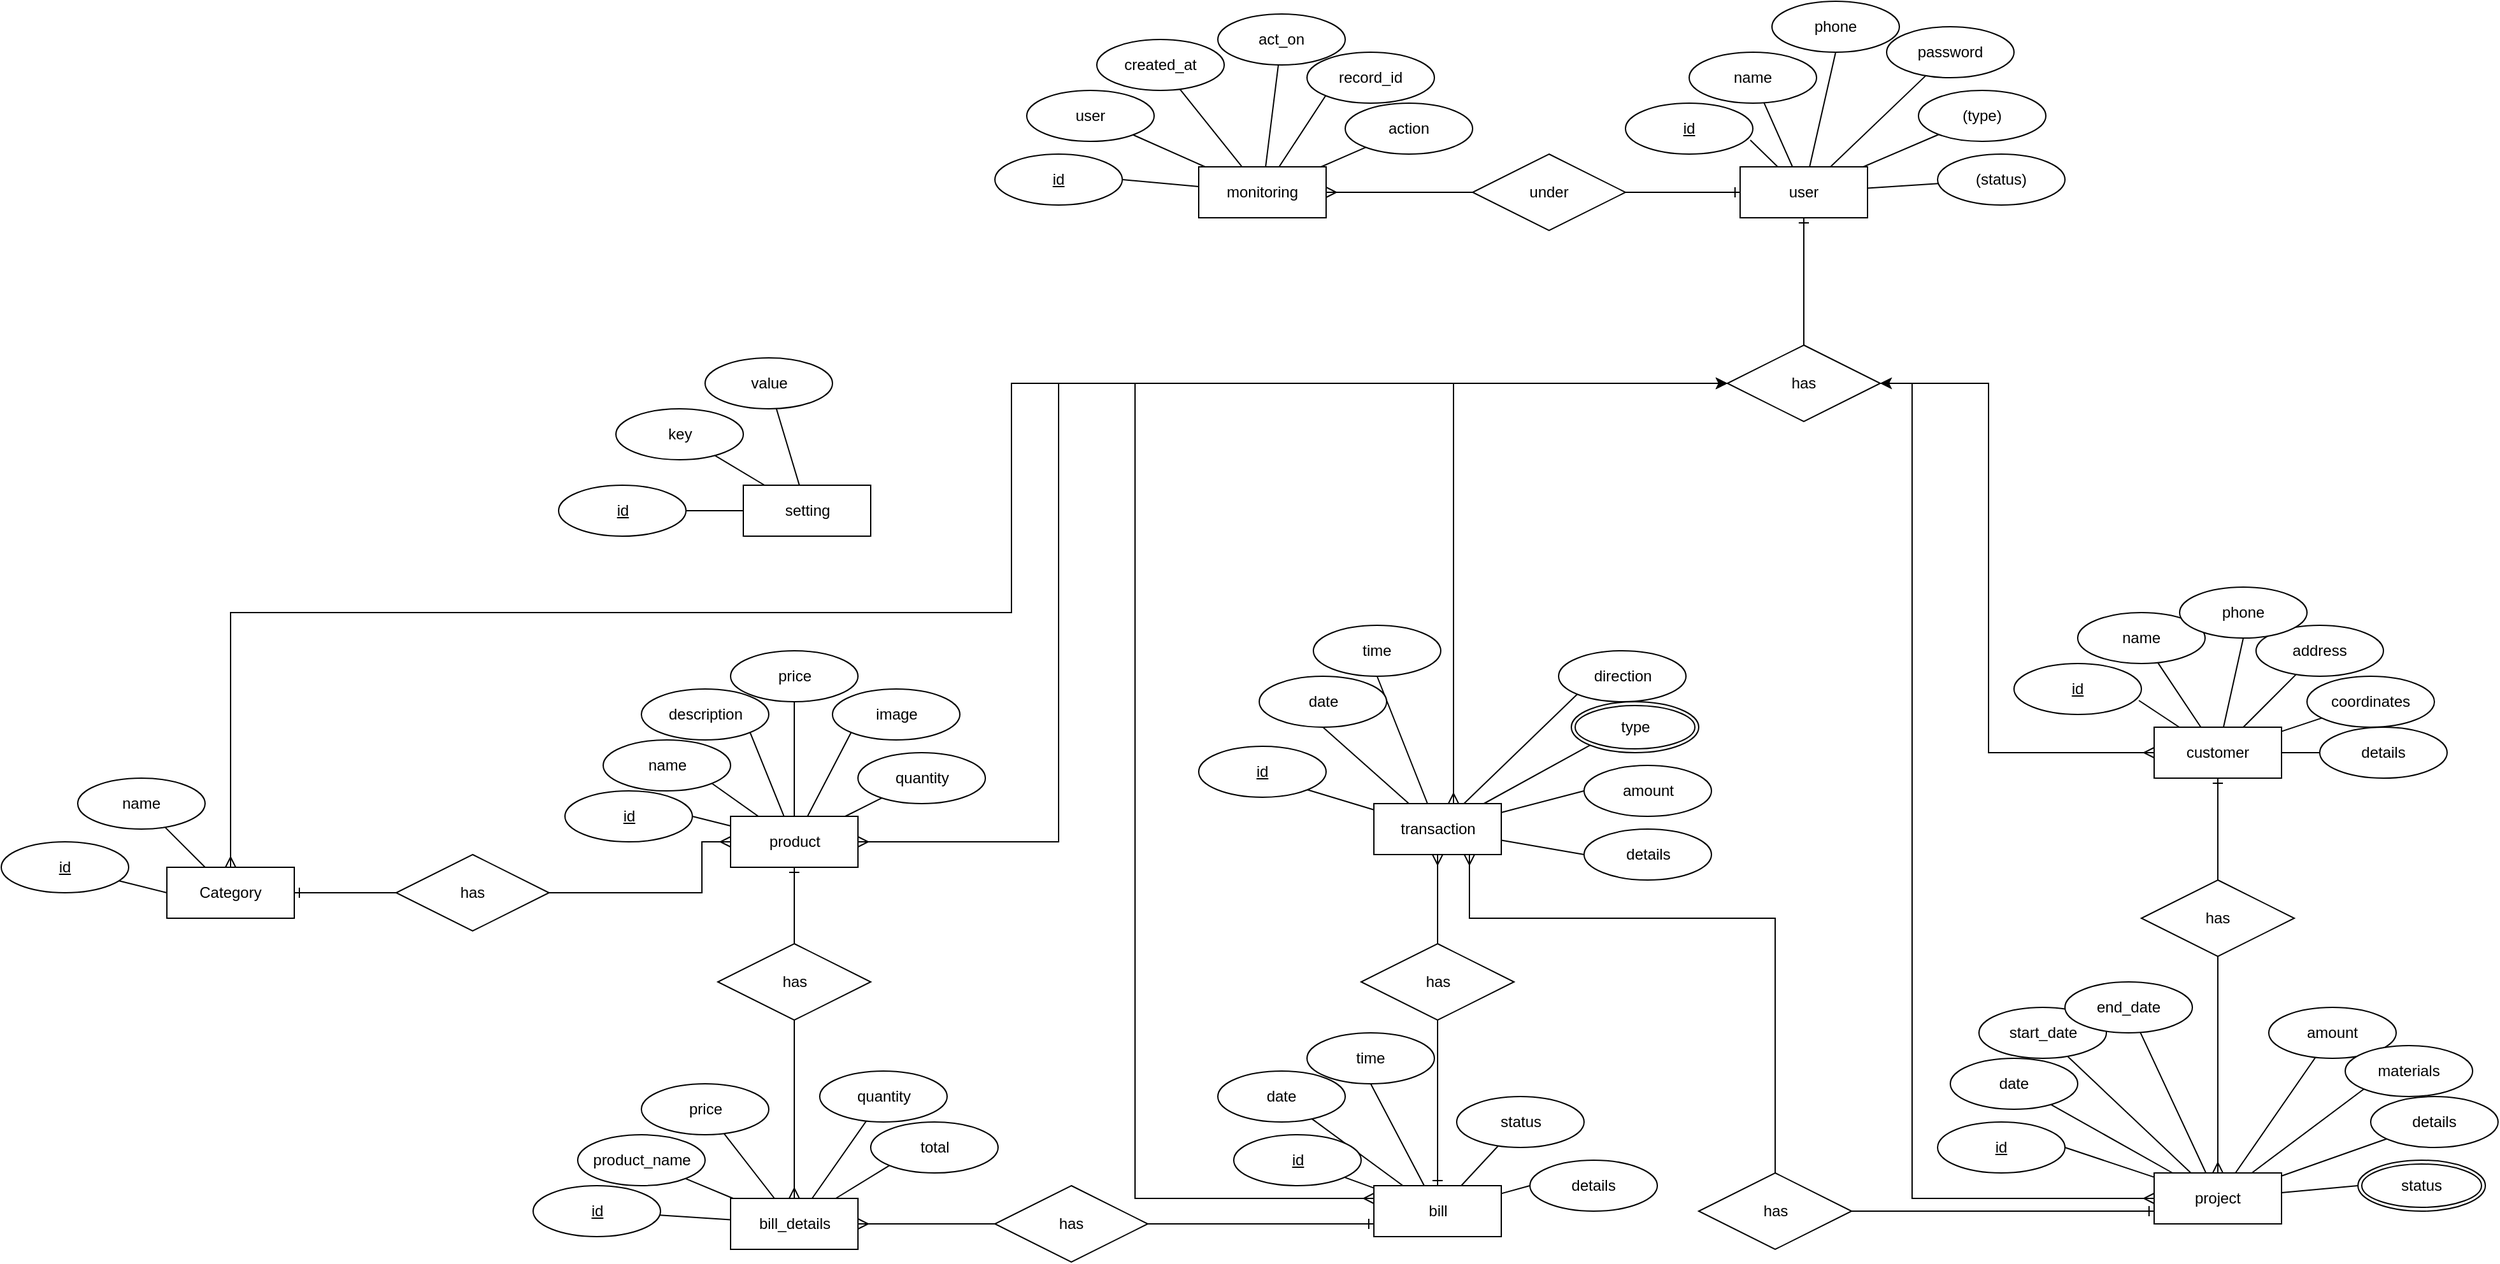 <mxfile version="20.6.1" type="device" pages="2"><diagram id="iXcOlTgcn6FcNsFgwAnW" name="ERD"><mxGraphModel dx="2808" dy="574" grid="1" gridSize="10" guides="1" tooltips="1" connect="1" arrows="1" fold="1" page="1" pageScale="1" pageWidth="850" pageHeight="1100" math="0" shadow="0"><root><mxCell id="0"/><mxCell id="1" parent="0"/><mxCell id="3H8lmbt9w4NVeX5vdI89-15" style="edgeStyle=none;rounded=0;orthogonalLoop=1;jettySize=auto;html=1;endArrow=none;endFill=0;" parent="1" source="3H8lmbt9w4NVeX5vdI89-1" target="3H8lmbt9w4NVeX5vdI89-13" edge="1"><mxGeometry relative="1" as="geometry"/></mxCell><mxCell id="3H8lmbt9w4NVeX5vdI89-16" style="edgeStyle=none;rounded=0;orthogonalLoop=1;jettySize=auto;html=1;entryX=0.98;entryY=0.725;entryDx=0;entryDy=0;entryPerimeter=0;endArrow=none;endFill=0;" parent="1" source="3H8lmbt9w4NVeX5vdI89-1" target="3H8lmbt9w4NVeX5vdI89-12" edge="1"><mxGeometry relative="1" as="geometry"/></mxCell><mxCell id="3H8lmbt9w4NVeX5vdI89-19" style="edgeStyle=none;rounded=0;orthogonalLoop=1;jettySize=auto;html=1;endArrow=none;endFill=0;" parent="1" source="3H8lmbt9w4NVeX5vdI89-1" target="3H8lmbt9w4NVeX5vdI89-18" edge="1"><mxGeometry relative="1" as="geometry"/></mxCell><mxCell id="3H8lmbt9w4NVeX5vdI89-21" style="edgeStyle=none;rounded=0;orthogonalLoop=1;jettySize=auto;html=1;endArrow=none;endFill=0;" parent="1" source="3H8lmbt9w4NVeX5vdI89-1" target="3H8lmbt9w4NVeX5vdI89-17" edge="1"><mxGeometry relative="1" as="geometry"/></mxCell><mxCell id="3H8lmbt9w4NVeX5vdI89-22" style="edgeStyle=none;rounded=0;orthogonalLoop=1;jettySize=auto;html=1;endArrow=none;endFill=0;" parent="1" source="3H8lmbt9w4NVeX5vdI89-1" target="3H8lmbt9w4NVeX5vdI89-20" edge="1"><mxGeometry relative="1" as="geometry"/></mxCell><mxCell id="3H8lmbt9w4NVeX5vdI89-196" style="rounded=0;orthogonalLoop=1;jettySize=auto;html=1;startArrow=none;startFill=0;endArrow=none;endFill=0;entryX=0.5;entryY=1;entryDx=0;entryDy=0;" parent="1" source="3H8lmbt9w4NVeX5vdI89-1" target="EFKNOf45BB7OrFvB5_Vi-2" edge="1"><mxGeometry relative="1" as="geometry"><mxPoint x="506.165" y="179.941" as="targetPoint"/></mxGeometry></mxCell><mxCell id="3H8lmbt9w4NVeX5vdI89-1" value="user" style="whiteSpace=wrap;html=1;align=center;" parent="1" vertex="1"><mxGeometry x="435" y="270" width="100" height="40" as="geometry"/></mxCell><mxCell id="3H8lmbt9w4NVeX5vdI89-60" style="edgeStyle=none;rounded=0;orthogonalLoop=1;jettySize=auto;html=1;endArrow=none;endFill=0;" parent="1" source="3H8lmbt9w4NVeX5vdI89-3" target="3H8lmbt9w4NVeX5vdI89-56" edge="1"><mxGeometry relative="1" as="geometry"/></mxCell><mxCell id="3H8lmbt9w4NVeX5vdI89-66" style="edgeStyle=none;rounded=0;orthogonalLoop=1;jettySize=auto;html=1;entryX=1;entryY=0.5;entryDx=0;entryDy=0;endArrow=none;endFill=0;" parent="1" source="3H8lmbt9w4NVeX5vdI89-3" target="3H8lmbt9w4NVeX5vdI89-55" edge="1"><mxGeometry relative="1" as="geometry"/></mxCell><mxCell id="3H8lmbt9w4NVeX5vdI89-69" style="edgeStyle=none;rounded=0;orthogonalLoop=1;jettySize=auto;html=1;endArrow=none;endFill=0;" parent="1" source="3H8lmbt9w4NVeX5vdI89-3" target="3H8lmbt9w4NVeX5vdI89-62" edge="1"><mxGeometry relative="1" as="geometry"/></mxCell><mxCell id="3H8lmbt9w4NVeX5vdI89-70" style="edgeStyle=none;rounded=0;orthogonalLoop=1;jettySize=auto;html=1;endArrow=none;endFill=0;" parent="1" source="3H8lmbt9w4NVeX5vdI89-3" target="3H8lmbt9w4NVeX5vdI89-63" edge="1"><mxGeometry relative="1" as="geometry"/></mxCell><mxCell id="3H8lmbt9w4NVeX5vdI89-71" style="edgeStyle=none;rounded=0;orthogonalLoop=1;jettySize=auto;html=1;endArrow=none;endFill=0;" parent="1" source="3H8lmbt9w4NVeX5vdI89-3" target="3H8lmbt9w4NVeX5vdI89-65" edge="1"><mxGeometry relative="1" as="geometry"/></mxCell><mxCell id="3H8lmbt9w4NVeX5vdI89-72" style="edgeStyle=none;rounded=0;orthogonalLoop=1;jettySize=auto;html=1;endArrow=none;endFill=0;" parent="1" source="3H8lmbt9w4NVeX5vdI89-3" target="3H8lmbt9w4NVeX5vdI89-68" edge="1"><mxGeometry relative="1" as="geometry"/></mxCell><mxCell id="3H8lmbt9w4NVeX5vdI89-73" style="edgeStyle=none;rounded=0;orthogonalLoop=1;jettySize=auto;html=1;entryX=0;entryY=1;entryDx=0;entryDy=0;endArrow=none;endFill=0;" parent="1" source="3H8lmbt9w4NVeX5vdI89-3" target="3H8lmbt9w4NVeX5vdI89-67" edge="1"><mxGeometry relative="1" as="geometry"/></mxCell><mxCell id="3H8lmbt9w4NVeX5vdI89-90" style="edgeStyle=none;rounded=0;orthogonalLoop=1;jettySize=auto;html=1;entryX=0;entryY=0.5;entryDx=0;entryDy=0;endArrow=none;endFill=0;" parent="1" source="3H8lmbt9w4NVeX5vdI89-3" target="3H8lmbt9w4NVeX5vdI89-89" edge="1"><mxGeometry relative="1" as="geometry"/></mxCell><mxCell id="3H8lmbt9w4NVeX5vdI89-3" value="project" style="whiteSpace=wrap;html=1;align=center;" parent="1" vertex="1"><mxGeometry x="760" y="1060" width="100" height="40" as="geometry"/></mxCell><mxCell id="3H8lmbt9w4NVeX5vdI89-121" style="edgeStyle=none;rounded=0;orthogonalLoop=1;jettySize=auto;html=1;entryX=1;entryY=1;entryDx=0;entryDy=0;endArrow=none;endFill=0;" parent="1" source="3H8lmbt9w4NVeX5vdI89-5" target="3H8lmbt9w4NVeX5vdI89-117" edge="1"><mxGeometry relative="1" as="geometry"/></mxCell><mxCell id="3H8lmbt9w4NVeX5vdI89-127" style="edgeStyle=none;rounded=0;orthogonalLoop=1;jettySize=auto;html=1;entryX=0.5;entryY=1;entryDx=0;entryDy=0;endArrow=none;endFill=0;" parent="1" source="3H8lmbt9w4NVeX5vdI89-5" target="3H8lmbt9w4NVeX5vdI89-123" edge="1"><mxGeometry relative="1" as="geometry"/></mxCell><mxCell id="3H8lmbt9w4NVeX5vdI89-128" style="edgeStyle=none;rounded=0;orthogonalLoop=1;jettySize=auto;html=1;entryX=0.5;entryY=1;entryDx=0;entryDy=0;endArrow=none;endFill=0;" parent="1" source="3H8lmbt9w4NVeX5vdI89-5" target="3H8lmbt9w4NVeX5vdI89-124" edge="1"><mxGeometry relative="1" as="geometry"/></mxCell><mxCell id="3H8lmbt9w4NVeX5vdI89-133" style="edgeStyle=none;rounded=0;orthogonalLoop=1;jettySize=auto;html=1;entryX=0;entryY=1;entryDx=0;entryDy=0;endArrow=none;endFill=0;" parent="1" source="3H8lmbt9w4NVeX5vdI89-5" target="3H8lmbt9w4NVeX5vdI89-131" edge="1"><mxGeometry relative="1" as="geometry"/></mxCell><mxCell id="3H8lmbt9w4NVeX5vdI89-134" style="edgeStyle=none;rounded=0;orthogonalLoop=1;jettySize=auto;html=1;entryX=0;entryY=1;entryDx=0;entryDy=0;endArrow=none;endFill=0;" parent="1" source="3H8lmbt9w4NVeX5vdI89-5" target="3H8lmbt9w4NVeX5vdI89-137" edge="1"><mxGeometry relative="1" as="geometry"><mxPoint x="292.5" y="730" as="targetPoint"/></mxGeometry></mxCell><mxCell id="3H8lmbt9w4NVeX5vdI89-135" style="edgeStyle=none;rounded=0;orthogonalLoop=1;jettySize=auto;html=1;entryX=0;entryY=0.5;entryDx=0;entryDy=0;endArrow=none;endFill=0;" parent="1" source="3H8lmbt9w4NVeX5vdI89-5" target="3H8lmbt9w4NVeX5vdI89-129" edge="1"><mxGeometry relative="1" as="geometry"/></mxCell><mxCell id="3H8lmbt9w4NVeX5vdI89-136" style="edgeStyle=none;rounded=0;orthogonalLoop=1;jettySize=auto;html=1;entryX=0;entryY=0.5;entryDx=0;entryDy=0;endArrow=none;endFill=0;" parent="1" source="3H8lmbt9w4NVeX5vdI89-5" target="3H8lmbt9w4NVeX5vdI89-132" edge="1"><mxGeometry relative="1" as="geometry"/></mxCell><mxCell id="3H8lmbt9w4NVeX5vdI89-5" value="transaction" style="whiteSpace=wrap;html=1;align=center;" parent="1" vertex="1"><mxGeometry x="147.5" y="770" width="100" height="40" as="geometry"/></mxCell><mxCell id="3H8lmbt9w4NVeX5vdI89-95" style="edgeStyle=none;rounded=0;orthogonalLoop=1;jettySize=auto;html=1;endArrow=none;endFill=0;" parent="1" source="3H8lmbt9w4NVeX5vdI89-6" target="3H8lmbt9w4NVeX5vdI89-93" edge="1"><mxGeometry relative="1" as="geometry"/></mxCell><mxCell id="3H8lmbt9w4NVeX5vdI89-98" style="edgeStyle=none;rounded=0;orthogonalLoop=1;jettySize=auto;html=1;endArrow=none;endFill=0;" parent="1" source="3H8lmbt9w4NVeX5vdI89-6" target="3H8lmbt9w4NVeX5vdI89-94" edge="1"><mxGeometry relative="1" as="geometry"/></mxCell><mxCell id="3H8lmbt9w4NVeX5vdI89-116" style="edgeStyle=none;rounded=0;orthogonalLoop=1;jettySize=auto;html=1;endArrow=none;endFill=0;" parent="1" source="3H8lmbt9w4NVeX5vdI89-6" target="3H8lmbt9w4NVeX5vdI89-115" edge="1"><mxGeometry relative="1" as="geometry"/></mxCell><mxCell id="3H8lmbt9w4NVeX5vdI89-154" style="edgeStyle=none;rounded=0;orthogonalLoop=1;jettySize=auto;html=1;entryX=0;entryY=0.5;entryDx=0;entryDy=0;endArrow=none;endFill=0;" parent="1" source="3H8lmbt9w4NVeX5vdI89-6" target="3H8lmbt9w4NVeX5vdI89-153" edge="1"><mxGeometry relative="1" as="geometry"/></mxCell><mxCell id="3H8lmbt9w4NVeX5vdI89-417" style="rounded=0;orthogonalLoop=1;jettySize=auto;html=1;entryX=0.5;entryY=1;entryDx=0;entryDy=0;startArrow=none;startFill=0;endArrow=none;endFill=0;" parent="1" source="3H8lmbt9w4NVeX5vdI89-6" target="3H8lmbt9w4NVeX5vdI89-416" edge="1"><mxGeometry relative="1" as="geometry"/></mxCell><mxCell id="3H8lmbt9w4NVeX5vdI89-6" value="bill" style="whiteSpace=wrap;html=1;align=center;" parent="1" vertex="1"><mxGeometry x="147.5" y="1070" width="100" height="40" as="geometry"/></mxCell><mxCell id="3H8lmbt9w4NVeX5vdI89-79" style="edgeStyle=none;rounded=0;orthogonalLoop=1;jettySize=auto;html=1;endArrow=none;endFill=0;" parent="1" source="3H8lmbt9w4NVeX5vdI89-10" target="3H8lmbt9w4NVeX5vdI89-78" edge="1"><mxGeometry relative="1" as="geometry"/></mxCell><mxCell id="3H8lmbt9w4NVeX5vdI89-81" style="edgeStyle=none;rounded=0;orthogonalLoop=1;jettySize=auto;html=1;endArrow=none;endFill=0;" parent="1" source="3H8lmbt9w4NVeX5vdI89-10" target="3H8lmbt9w4NVeX5vdI89-80" edge="1"><mxGeometry relative="1" as="geometry"/></mxCell><mxCell id="3H8lmbt9w4NVeX5vdI89-86" style="edgeStyle=none;rounded=0;orthogonalLoop=1;jettySize=auto;html=1;endArrow=none;endFill=0;" parent="1" source="3H8lmbt9w4NVeX5vdI89-10" target="3H8lmbt9w4NVeX5vdI89-83" edge="1"><mxGeometry relative="1" as="geometry"/></mxCell><mxCell id="3H8lmbt9w4NVeX5vdI89-10" value="setting" style="whiteSpace=wrap;html=1;align=center;" parent="1" vertex="1"><mxGeometry x="-347.5" y="520" width="100" height="40" as="geometry"/></mxCell><mxCell id="3H8lmbt9w4NVeX5vdI89-12" value="id" style="ellipse;whiteSpace=wrap;html=1;align=center;fontStyle=4;" parent="1" vertex="1"><mxGeometry x="345" y="220" width="100" height="40" as="geometry"/></mxCell><mxCell id="3H8lmbt9w4NVeX5vdI89-13" value="name" style="ellipse;whiteSpace=wrap;html=1;align=center;" parent="1" vertex="1"><mxGeometry x="395" y="180" width="100" height="40" as="geometry"/></mxCell><mxCell id="3H8lmbt9w4NVeX5vdI89-17" value="password" style="ellipse;whiteSpace=wrap;html=1;align=center;" parent="1" vertex="1"><mxGeometry x="550" y="160" width="100" height="40" as="geometry"/></mxCell><mxCell id="3H8lmbt9w4NVeX5vdI89-18" value="(type)" style="ellipse;whiteSpace=wrap;html=1;align=center;" parent="1" vertex="1"><mxGeometry x="575" y="210" width="100" height="40" as="geometry"/></mxCell><mxCell id="3H8lmbt9w4NVeX5vdI89-20" value="(status)" style="ellipse;whiteSpace=wrap;html=1;align=center;" parent="1" vertex="1"><mxGeometry x="590" y="260" width="100" height="40" as="geometry"/></mxCell><mxCell id="3H8lmbt9w4NVeX5vdI89-24" style="edgeStyle=none;rounded=0;orthogonalLoop=1;jettySize=auto;html=1;endArrow=none;endFill=0;" parent="1" source="3H8lmbt9w4NVeX5vdI89-29" target="3H8lmbt9w4NVeX5vdI89-31" edge="1"><mxGeometry relative="1" as="geometry"/></mxCell><mxCell id="3H8lmbt9w4NVeX5vdI89-27" style="edgeStyle=none;rounded=0;orthogonalLoop=1;jettySize=auto;html=1;endArrow=none;endFill=0;" parent="1" source="3H8lmbt9w4NVeX5vdI89-29" target="3H8lmbt9w4NVeX5vdI89-32" edge="1"><mxGeometry relative="1" as="geometry"/></mxCell><mxCell id="3H8lmbt9w4NVeX5vdI89-28" style="edgeStyle=none;rounded=0;orthogonalLoop=1;jettySize=auto;html=1;endArrow=none;endFill=0;" parent="1" source="3H8lmbt9w4NVeX5vdI89-29" target="3H8lmbt9w4NVeX5vdI89-34" edge="1"><mxGeometry relative="1" as="geometry"/></mxCell><mxCell id="3H8lmbt9w4NVeX5vdI89-38" style="edgeStyle=none;rounded=0;orthogonalLoop=1;jettySize=auto;html=1;endArrow=none;endFill=0;" parent="1" source="3H8lmbt9w4NVeX5vdI89-29" target="3H8lmbt9w4NVeX5vdI89-37" edge="1"><mxGeometry relative="1" as="geometry"/></mxCell><mxCell id="3H8lmbt9w4NVeX5vdI89-39" style="edgeStyle=none;rounded=0;orthogonalLoop=1;jettySize=auto;html=1;entryX=0;entryY=1;entryDx=0;entryDy=0;endArrow=none;endFill=0;" parent="1" source="3H8lmbt9w4NVeX5vdI89-29" target="3H8lmbt9w4NVeX5vdI89-35" edge="1"><mxGeometry relative="1" as="geometry"/></mxCell><mxCell id="3H8lmbt9w4NVeX5vdI89-161" style="edgeStyle=none;rounded=0;orthogonalLoop=1;jettySize=auto;html=1;entryX=1;entryY=0.5;entryDx=0;entryDy=0;endArrow=none;endFill=0;" parent="1" source="3H8lmbt9w4NVeX5vdI89-29" target="3H8lmbt9w4NVeX5vdI89-30" edge="1"><mxGeometry relative="1" as="geometry"/></mxCell><mxCell id="3H8lmbt9w4NVeX5vdI89-29" value="monitoring" style="whiteSpace=wrap;html=1;align=center;" parent="1" vertex="1"><mxGeometry x="10" y="270" width="100" height="40" as="geometry"/></mxCell><mxCell id="3H8lmbt9w4NVeX5vdI89-30" value="id" style="ellipse;whiteSpace=wrap;html=1;align=center;fontStyle=4;" parent="1" vertex="1"><mxGeometry x="-150" y="260" width="100" height="40" as="geometry"/></mxCell><mxCell id="3H8lmbt9w4NVeX5vdI89-31" value="user" style="ellipse;whiteSpace=wrap;html=1;align=center;" parent="1" vertex="1"><mxGeometry x="-125" y="210" width="100" height="40" as="geometry"/></mxCell><mxCell id="3H8lmbt9w4NVeX5vdI89-32" value="created_at" style="ellipse;whiteSpace=wrap;html=1;align=center;" parent="1" vertex="1"><mxGeometry x="-70" y="170" width="100" height="40" as="geometry"/></mxCell><mxCell id="3H8lmbt9w4NVeX5vdI89-34" value="act_on" style="ellipse;whiteSpace=wrap;html=1;align=center;" parent="1" vertex="1"><mxGeometry x="25" y="150" width="100" height="40" as="geometry"/></mxCell><mxCell id="3H8lmbt9w4NVeX5vdI89-35" value="record_id" style="ellipse;whiteSpace=wrap;html=1;align=center;" parent="1" vertex="1"><mxGeometry x="95" y="180" width="100" height="40" as="geometry"/></mxCell><mxCell id="3H8lmbt9w4NVeX5vdI89-37" value="action" style="ellipse;whiteSpace=wrap;html=1;align=center;" parent="1" vertex="1"><mxGeometry x="125" y="220" width="100" height="40" as="geometry"/></mxCell><mxCell id="3H8lmbt9w4NVeX5vdI89-40" style="edgeStyle=none;rounded=0;orthogonalLoop=1;jettySize=auto;html=1;endArrow=none;endFill=0;" parent="1" source="3H8lmbt9w4NVeX5vdI89-45" target="3H8lmbt9w4NVeX5vdI89-47" edge="1"><mxGeometry relative="1" as="geometry"/></mxCell><mxCell id="3H8lmbt9w4NVeX5vdI89-41" style="edgeStyle=none;rounded=0;orthogonalLoop=1;jettySize=auto;html=1;entryX=0.98;entryY=0.725;entryDx=0;entryDy=0;entryPerimeter=0;endArrow=none;endFill=0;" parent="1" source="3H8lmbt9w4NVeX5vdI89-45" target="3H8lmbt9w4NVeX5vdI89-46" edge="1"><mxGeometry relative="1" as="geometry"/></mxCell><mxCell id="3H8lmbt9w4NVeX5vdI89-42" style="edgeStyle=none;rounded=0;orthogonalLoop=1;jettySize=auto;html=1;endArrow=none;endFill=0;" parent="1" source="3H8lmbt9w4NVeX5vdI89-45" target="3H8lmbt9w4NVeX5vdI89-49" edge="1"><mxGeometry relative="1" as="geometry"/></mxCell><mxCell id="3H8lmbt9w4NVeX5vdI89-43" style="edgeStyle=none;rounded=0;orthogonalLoop=1;jettySize=auto;html=1;endArrow=none;endFill=0;entryX=0.5;entryY=1;entryDx=0;entryDy=0;" parent="1" source="3H8lmbt9w4NVeX5vdI89-45" target="EFKNOf45BB7OrFvB5_Vi-1" edge="1"><mxGeometry relative="1" as="geometry"><mxPoint x="825" y="630" as="targetPoint"/></mxGeometry></mxCell><mxCell id="3H8lmbt9w4NVeX5vdI89-44" style="edgeStyle=none;rounded=0;orthogonalLoop=1;jettySize=auto;html=1;endArrow=none;endFill=0;" parent="1" source="3H8lmbt9w4NVeX5vdI89-45" target="3H8lmbt9w4NVeX5vdI89-50" edge="1"><mxGeometry relative="1" as="geometry"/></mxCell><mxCell id="3H8lmbt9w4NVeX5vdI89-52" style="edgeStyle=none;rounded=0;orthogonalLoop=1;jettySize=auto;html=1;entryX=0;entryY=0.5;entryDx=0;entryDy=0;endArrow=none;endFill=0;" parent="1" source="3H8lmbt9w4NVeX5vdI89-45" target="3H8lmbt9w4NVeX5vdI89-51" edge="1"><mxGeometry relative="1" as="geometry"/></mxCell><mxCell id="3H8lmbt9w4NVeX5vdI89-45" value="customer" style="whiteSpace=wrap;html=1;align=center;" parent="1" vertex="1"><mxGeometry x="760" y="710" width="100" height="40" as="geometry"/></mxCell><mxCell id="3H8lmbt9w4NVeX5vdI89-46" value="id" style="ellipse;whiteSpace=wrap;html=1;align=center;fontStyle=4;" parent="1" vertex="1"><mxGeometry x="650" y="660" width="100" height="40" as="geometry"/></mxCell><mxCell id="3H8lmbt9w4NVeX5vdI89-47" value="name" style="ellipse;whiteSpace=wrap;html=1;align=center;" parent="1" vertex="1"><mxGeometry x="700" y="620" width="100" height="40" as="geometry"/></mxCell><mxCell id="3H8lmbt9w4NVeX5vdI89-49" value="address" style="ellipse;whiteSpace=wrap;html=1;align=center;" parent="1" vertex="1"><mxGeometry x="840" y="630" width="100" height="40" as="geometry"/></mxCell><mxCell id="3H8lmbt9w4NVeX5vdI89-50" value="&lt;span lang=&quot;en&quot; class=&quot;HwtZe&quot;&gt;coordinates&lt;/span&gt;" style="ellipse;whiteSpace=wrap;html=1;align=center;" parent="1" vertex="1"><mxGeometry x="880" y="670" width="100" height="40" as="geometry"/></mxCell><mxCell id="3H8lmbt9w4NVeX5vdI89-51" value="&lt;span lang=&quot;en&quot; class=&quot;HwtZe&quot;&gt;details&lt;/span&gt;" style="ellipse;whiteSpace=wrap;html=1;align=center;" parent="1" vertex="1"><mxGeometry x="890" y="710" width="100" height="40" as="geometry"/></mxCell><mxCell id="3H8lmbt9w4NVeX5vdI89-55" value="id" style="ellipse;whiteSpace=wrap;html=1;align=center;fontStyle=4;" parent="1" vertex="1"><mxGeometry x="590" y="1020" width="100" height="40" as="geometry"/></mxCell><mxCell id="3H8lmbt9w4NVeX5vdI89-56" value="date" style="ellipse;whiteSpace=wrap;html=1;align=center;" parent="1" vertex="1"><mxGeometry x="600" y="970" width="100" height="40" as="geometry"/></mxCell><mxCell id="3H8lmbt9w4NVeX5vdI89-62" value="start_date" style="ellipse;whiteSpace=wrap;html=1;align=center;" parent="1" vertex="1"><mxGeometry x="622.5" y="930" width="100" height="40" as="geometry"/></mxCell><mxCell id="3H8lmbt9w4NVeX5vdI89-63" value="end_date" style="ellipse;whiteSpace=wrap;html=1;align=center;" parent="1" vertex="1"><mxGeometry x="690" y="910" width="100" height="40" as="geometry"/></mxCell><mxCell id="3H8lmbt9w4NVeX5vdI89-65" value="amount" style="ellipse;whiteSpace=wrap;html=1;align=center;" parent="1" vertex="1"><mxGeometry x="850" y="930" width="100" height="40" as="geometry"/></mxCell><mxCell id="3H8lmbt9w4NVeX5vdI89-67" value="materials" style="ellipse;whiteSpace=wrap;html=1;align=center;" parent="1" vertex="1"><mxGeometry x="910" y="960" width="100" height="40" as="geometry"/></mxCell><mxCell id="3H8lmbt9w4NVeX5vdI89-68" value="details" style="ellipse;whiteSpace=wrap;html=1;align=center;" parent="1" vertex="1"><mxGeometry x="930" y="1000" width="100" height="40" as="geometry"/></mxCell><mxCell id="3H8lmbt9w4NVeX5vdI89-78" value="id" style="ellipse;whiteSpace=wrap;html=1;align=center;fontStyle=4;" parent="1" vertex="1"><mxGeometry x="-492.5" y="520" width="100" height="40" as="geometry"/></mxCell><mxCell id="3H8lmbt9w4NVeX5vdI89-80" value="key" style="ellipse;whiteSpace=wrap;html=1;align=center;" parent="1" vertex="1"><mxGeometry x="-447.5" y="460" width="100" height="40" as="geometry"/></mxCell><mxCell id="3H8lmbt9w4NVeX5vdI89-83" value="value" style="ellipse;whiteSpace=wrap;html=1;align=center;" parent="1" vertex="1"><mxGeometry x="-377.5" y="420" width="100" height="40" as="geometry"/></mxCell><mxCell id="3H8lmbt9w4NVeX5vdI89-89" value="status" style="ellipse;shape=doubleEllipse;margin=3;whiteSpace=wrap;html=1;align=center;" parent="1" vertex="1"><mxGeometry x="920" y="1050" width="100" height="40" as="geometry"/></mxCell><mxCell id="3H8lmbt9w4NVeX5vdI89-92" style="edgeStyle=none;rounded=0;orthogonalLoop=1;jettySize=auto;html=1;exitX=0.5;exitY=1;exitDx=0;exitDy=0;endArrow=none;endFill=0;" parent="1" edge="1"><mxGeometry relative="1" as="geometry"><mxPoint x="825" y="630" as="sourcePoint"/><mxPoint x="825" y="630" as="targetPoint"/></mxGeometry></mxCell><mxCell id="3H8lmbt9w4NVeX5vdI89-93" value="id" style="ellipse;whiteSpace=wrap;html=1;align=center;fontStyle=4;" parent="1" vertex="1"><mxGeometry x="37.5" y="1030" width="100" height="40" as="geometry"/></mxCell><mxCell id="3H8lmbt9w4NVeX5vdI89-94" value="date" style="ellipse;whiteSpace=wrap;html=1;align=center;" parent="1" vertex="1"><mxGeometry x="25" y="980" width="100" height="40" as="geometry"/></mxCell><mxCell id="3H8lmbt9w4NVeX5vdI89-102" style="edgeStyle=none;rounded=0;orthogonalLoop=1;jettySize=auto;html=1;endArrow=none;endFill=0;" parent="1" source="3H8lmbt9w4NVeX5vdI89-104" target="3H8lmbt9w4NVeX5vdI89-105" edge="1"><mxGeometry relative="1" as="geometry"/></mxCell><mxCell id="3H8lmbt9w4NVeX5vdI89-103" style="edgeStyle=none;rounded=0;orthogonalLoop=1;jettySize=auto;html=1;endArrow=none;endFill=0;" parent="1" source="3H8lmbt9w4NVeX5vdI89-104" target="3H8lmbt9w4NVeX5vdI89-106" edge="1"><mxGeometry relative="1" as="geometry"/></mxCell><mxCell id="3H8lmbt9w4NVeX5vdI89-111" style="edgeStyle=none;rounded=0;orthogonalLoop=1;jettySize=auto;html=1;endArrow=none;endFill=0;" parent="1" source="3H8lmbt9w4NVeX5vdI89-104" target="3H8lmbt9w4NVeX5vdI89-107" edge="1"><mxGeometry relative="1" as="geometry"/></mxCell><mxCell id="3H8lmbt9w4NVeX5vdI89-113" style="edgeStyle=none;rounded=0;orthogonalLoop=1;jettySize=auto;html=1;entryX=0;entryY=1;entryDx=0;entryDy=0;endArrow=none;endFill=0;" parent="1" source="3H8lmbt9w4NVeX5vdI89-104" target="3H8lmbt9w4NVeX5vdI89-109" edge="1"><mxGeometry relative="1" as="geometry"/></mxCell><mxCell id="3H8lmbt9w4NVeX5vdI89-114" style="edgeStyle=none;rounded=0;orthogonalLoop=1;jettySize=auto;html=1;endArrow=none;endFill=0;" parent="1" source="3H8lmbt9w4NVeX5vdI89-104" target="3H8lmbt9w4NVeX5vdI89-108" edge="1"><mxGeometry relative="1" as="geometry"/></mxCell><mxCell id="3H8lmbt9w4NVeX5vdI89-104" value="bill_details" style="whiteSpace=wrap;html=1;align=center;" parent="1" vertex="1"><mxGeometry x="-357.5" y="1080" width="100" height="40" as="geometry"/></mxCell><mxCell id="3H8lmbt9w4NVeX5vdI89-105" value="id" style="ellipse;whiteSpace=wrap;html=1;align=center;fontStyle=4;" parent="1" vertex="1"><mxGeometry x="-512.5" y="1070" width="100" height="40" as="geometry"/></mxCell><mxCell id="3H8lmbt9w4NVeX5vdI89-106" value="product_name" style="ellipse;whiteSpace=wrap;html=1;align=center;" parent="1" vertex="1"><mxGeometry x="-477.5" y="1030" width="100" height="40" as="geometry"/></mxCell><mxCell id="3H8lmbt9w4NVeX5vdI89-107" value="price" style="ellipse;whiteSpace=wrap;html=1;align=center;" parent="1" vertex="1"><mxGeometry x="-427.5" y="990" width="100" height="40" as="geometry"/></mxCell><mxCell id="3H8lmbt9w4NVeX5vdI89-108" value="quantity" style="ellipse;whiteSpace=wrap;html=1;align=center;" parent="1" vertex="1"><mxGeometry x="-287.5" y="980" width="100" height="40" as="geometry"/></mxCell><mxCell id="3H8lmbt9w4NVeX5vdI89-109" value="total" style="ellipse;whiteSpace=wrap;html=1;align=center;" parent="1" vertex="1"><mxGeometry x="-247.5" y="1020" width="100" height="40" as="geometry"/></mxCell><mxCell id="3H8lmbt9w4NVeX5vdI89-115" value="status" style="ellipse;whiteSpace=wrap;html=1;align=center;" parent="1" vertex="1"><mxGeometry x="212.5" y="1000" width="100" height="40" as="geometry"/></mxCell><mxCell id="3H8lmbt9w4NVeX5vdI89-117" value="id" style="ellipse;whiteSpace=wrap;html=1;align=center;fontStyle=4;" parent="1" vertex="1"><mxGeometry x="10" y="725" width="100" height="40" as="geometry"/></mxCell><mxCell id="3H8lmbt9w4NVeX5vdI89-123" value="date" style="ellipse;whiteSpace=wrap;html=1;align=center;" parent="1" vertex="1"><mxGeometry x="57.5" y="670" width="100" height="40" as="geometry"/></mxCell><mxCell id="3H8lmbt9w4NVeX5vdI89-124" value="time" style="ellipse;whiteSpace=wrap;html=1;align=center;" parent="1" vertex="1"><mxGeometry x="100" y="630" width="100" height="40" as="geometry"/></mxCell><mxCell id="3H8lmbt9w4NVeX5vdI89-129" value="amount" style="ellipse;whiteSpace=wrap;html=1;align=center;" parent="1" vertex="1"><mxGeometry x="312.5" y="740" width="100" height="40" as="geometry"/></mxCell><mxCell id="3H8lmbt9w4NVeX5vdI89-131" value="direction" style="ellipse;whiteSpace=wrap;html=1;align=center;" parent="1" vertex="1"><mxGeometry x="292.5" y="650" width="100" height="40" as="geometry"/></mxCell><mxCell id="3H8lmbt9w4NVeX5vdI89-132" value="details" style="ellipse;whiteSpace=wrap;html=1;align=center;" parent="1" vertex="1"><mxGeometry x="312.5" y="790" width="100" height="40" as="geometry"/></mxCell><mxCell id="3H8lmbt9w4NVeX5vdI89-137" value="type" style="ellipse;shape=doubleEllipse;margin=3;whiteSpace=wrap;html=1;align=center;" parent="1" vertex="1"><mxGeometry x="302.5" y="690" width="100" height="40" as="geometry"/></mxCell><mxCell id="3H8lmbt9w4NVeX5vdI89-141" style="edgeStyle=none;rounded=0;orthogonalLoop=1;jettySize=auto;html=1;endArrow=none;endFill=0;entryX=1;entryY=0.5;entryDx=0;entryDy=0;" parent="1" source="3H8lmbt9w4NVeX5vdI89-138" target="3H8lmbt9w4NVeX5vdI89-139" edge="1"><mxGeometry relative="1" as="geometry"/></mxCell><mxCell id="3H8lmbt9w4NVeX5vdI89-142" style="edgeStyle=none;rounded=0;orthogonalLoop=1;jettySize=auto;html=1;entryX=1;entryY=1;entryDx=0;entryDy=0;endArrow=none;endFill=0;" parent="1" source="3H8lmbt9w4NVeX5vdI89-138" target="3H8lmbt9w4NVeX5vdI89-140" edge="1"><mxGeometry relative="1" as="geometry"/></mxCell><mxCell id="3H8lmbt9w4NVeX5vdI89-146" style="edgeStyle=none;rounded=0;orthogonalLoop=1;jettySize=auto;html=1;entryX=0.5;entryY=1;entryDx=0;entryDy=0;endArrow=none;endFill=0;" parent="1" source="3H8lmbt9w4NVeX5vdI89-138" target="3H8lmbt9w4NVeX5vdI89-143" edge="1"><mxGeometry relative="1" as="geometry"/></mxCell><mxCell id="3H8lmbt9w4NVeX5vdI89-148" style="edgeStyle=none;rounded=0;orthogonalLoop=1;jettySize=auto;html=1;entryX=1;entryY=1;entryDx=0;entryDy=0;endArrow=none;endFill=0;" parent="1" source="3H8lmbt9w4NVeX5vdI89-138" target="3H8lmbt9w4NVeX5vdI89-147" edge="1"><mxGeometry relative="1" as="geometry"/></mxCell><mxCell id="3H8lmbt9w4NVeX5vdI89-150" style="edgeStyle=none;rounded=0;orthogonalLoop=1;jettySize=auto;html=1;endArrow=none;endFill=0;" parent="1" source="3H8lmbt9w4NVeX5vdI89-138" target="3H8lmbt9w4NVeX5vdI89-149" edge="1"><mxGeometry relative="1" as="geometry"/></mxCell><mxCell id="3H8lmbt9w4NVeX5vdI89-158" style="edgeStyle=none;rounded=0;orthogonalLoop=1;jettySize=auto;html=1;entryX=0;entryY=1;entryDx=0;entryDy=0;endArrow=none;endFill=0;" parent="1" source="3H8lmbt9w4NVeX5vdI89-138" target="3H8lmbt9w4NVeX5vdI89-155" edge="1"><mxGeometry relative="1" as="geometry"/></mxCell><mxCell id="3H8lmbt9w4NVeX5vdI89-138" value="product" style="whiteSpace=wrap;html=1;align=center;" parent="1" vertex="1"><mxGeometry x="-357.5" y="780" width="100" height="40" as="geometry"/></mxCell><mxCell id="3H8lmbt9w4NVeX5vdI89-139" value="id" style="ellipse;whiteSpace=wrap;html=1;align=center;fontStyle=4;" parent="1" vertex="1"><mxGeometry x="-487.5" y="760" width="100" height="40" as="geometry"/></mxCell><mxCell id="3H8lmbt9w4NVeX5vdI89-140" value="name" style="ellipse;whiteSpace=wrap;html=1;align=center;" parent="1" vertex="1"><mxGeometry x="-457.5" y="720" width="100" height="40" as="geometry"/></mxCell><mxCell id="3H8lmbt9w4NVeX5vdI89-143" value="price" style="ellipse;whiteSpace=wrap;html=1;align=center;" parent="1" vertex="1"><mxGeometry x="-357.5" y="650" width="100" height="40" as="geometry"/></mxCell><mxCell id="3H8lmbt9w4NVeX5vdI89-147" value="description" style="ellipse;whiteSpace=wrap;html=1;align=center;" parent="1" vertex="1"><mxGeometry x="-427.5" y="680" width="100" height="40" as="geometry"/></mxCell><mxCell id="3H8lmbt9w4NVeX5vdI89-149" value="quantity" style="ellipse;whiteSpace=wrap;html=1;align=center;" parent="1" vertex="1"><mxGeometry x="-257.5" y="730" width="100" height="40" as="geometry"/></mxCell><mxCell id="3H8lmbt9w4NVeX5vdI89-153" value="details" style="ellipse;whiteSpace=wrap;html=1;align=center;" parent="1" vertex="1"><mxGeometry x="270" y="1050" width="100" height="40" as="geometry"/></mxCell><mxCell id="3H8lmbt9w4NVeX5vdI89-155" value="image" style="ellipse;whiteSpace=wrap;html=1;align=center;" parent="1" vertex="1"><mxGeometry x="-277.5" y="680" width="100" height="40" as="geometry"/></mxCell><mxCell id="3H8lmbt9w4NVeX5vdI89-163" style="edgeStyle=none;rounded=0;orthogonalLoop=1;jettySize=auto;html=1;entryX=1;entryY=0.5;entryDx=0;entryDy=0;endArrow=ERmany;endFill=0;" parent="1" source="3H8lmbt9w4NVeX5vdI89-162" target="3H8lmbt9w4NVeX5vdI89-29" edge="1"><mxGeometry relative="1" as="geometry"/></mxCell><mxCell id="3H8lmbt9w4NVeX5vdI89-164" style="edgeStyle=none;rounded=0;orthogonalLoop=1;jettySize=auto;html=1;endArrow=ERone;endFill=0;entryX=0;entryY=0.5;entryDx=0;entryDy=0;" parent="1" source="3H8lmbt9w4NVeX5vdI89-162" target="3H8lmbt9w4NVeX5vdI89-1" edge="1"><mxGeometry relative="1" as="geometry"><mxPoint x="455" y="290" as="targetPoint"/></mxGeometry></mxCell><mxCell id="3H8lmbt9w4NVeX5vdI89-162" value="under" style="shape=rhombus;perimeter=rhombusPerimeter;whiteSpace=wrap;html=1;align=center;" parent="1" vertex="1"><mxGeometry x="225" y="260" width="120" height="60" as="geometry"/></mxCell><mxCell id="3H8lmbt9w4NVeX5vdI89-166" style="edgeStyle=none;rounded=0;orthogonalLoop=1;jettySize=auto;html=1;entryX=0.5;entryY=1;entryDx=0;entryDy=0;endArrow=ERone;endFill=0;" parent="1" source="3H8lmbt9w4NVeX5vdI89-165" target="3H8lmbt9w4NVeX5vdI89-1" edge="1"><mxGeometry relative="1" as="geometry"/></mxCell><mxCell id="3H8lmbt9w4NVeX5vdI89-189" style="rounded=0;orthogonalLoop=1;jettySize=auto;html=1;entryX=1;entryY=0.5;entryDx=0;entryDy=0;endArrow=ERmany;endFill=0;edgeStyle=orthogonalEdgeStyle;startArrow=classic;startFill=1;" parent="1" source="3H8lmbt9w4NVeX5vdI89-165" target="3H8lmbt9w4NVeX5vdI89-138" edge="1"><mxGeometry relative="1" as="geometry"><Array as="points"><mxPoint x="-100" y="440"/><mxPoint x="-100" y="800"/></Array></mxGeometry></mxCell><mxCell id="3H8lmbt9w4NVeX5vdI89-190" style="edgeStyle=orthogonalEdgeStyle;rounded=0;orthogonalLoop=1;jettySize=auto;html=1;entryX=0;entryY=0.25;entryDx=0;entryDy=0;endArrow=ERmany;endFill=0;startArrow=classic;startFill=1;" parent="1" source="3H8lmbt9w4NVeX5vdI89-165" target="3H8lmbt9w4NVeX5vdI89-6" edge="1"><mxGeometry relative="1" as="geometry"><Array as="points"><mxPoint x="-40" y="440"/><mxPoint x="-40" y="1080"/></Array></mxGeometry></mxCell><mxCell id="3H8lmbt9w4NVeX5vdI89-191" style="edgeStyle=orthogonalEdgeStyle;rounded=0;orthogonalLoop=1;jettySize=auto;html=1;endArrow=ERmany;endFill=0;startArrow=classic;startFill=1;" parent="1" source="3H8lmbt9w4NVeX5vdI89-165" target="3H8lmbt9w4NVeX5vdI89-5" edge="1"><mxGeometry relative="1" as="geometry"><Array as="points"><mxPoint x="210" y="440"/></Array></mxGeometry></mxCell><mxCell id="3H8lmbt9w4NVeX5vdI89-192" style="edgeStyle=orthogonalEdgeStyle;rounded=0;orthogonalLoop=1;jettySize=auto;html=1;entryX=0;entryY=0.5;entryDx=0;entryDy=0;endArrow=ERmany;endFill=0;startArrow=classic;startFill=1;" parent="1" source="3H8lmbt9w4NVeX5vdI89-165" target="3H8lmbt9w4NVeX5vdI89-45" edge="1"><mxGeometry relative="1" as="geometry"><Array as="points"><mxPoint x="630" y="440"/><mxPoint x="630" y="730"/></Array></mxGeometry></mxCell><mxCell id="3H8lmbt9w4NVeX5vdI89-193" style="edgeStyle=orthogonalEdgeStyle;rounded=0;orthogonalLoop=1;jettySize=auto;html=1;endArrow=ERmany;endFill=0;startArrow=classic;startFill=1;" parent="1" source="3H8lmbt9w4NVeX5vdI89-165" target="3H8lmbt9w4NVeX5vdI89-3" edge="1"><mxGeometry relative="1" as="geometry"><Array as="points"><mxPoint x="570" y="440"/><mxPoint x="570" y="1080"/></Array></mxGeometry></mxCell><mxCell id="3H8lmbt9w4NVeX5vdI89-165" value="has" style="shape=rhombus;perimeter=rhombusPerimeter;whiteSpace=wrap;html=1;align=center;" parent="1" vertex="1"><mxGeometry x="425" y="410" width="120" height="60" as="geometry"/></mxCell><mxCell id="3H8lmbt9w4NVeX5vdI89-170" style="edgeStyle=none;rounded=0;orthogonalLoop=1;jettySize=auto;html=1;entryX=0;entryY=0.75;entryDx=0;entryDy=0;endArrow=ERone;endFill=0;" parent="1" source="3H8lmbt9w4NVeX5vdI89-167" target="3H8lmbt9w4NVeX5vdI89-6" edge="1"><mxGeometry relative="1" as="geometry"/></mxCell><mxCell id="3H8lmbt9w4NVeX5vdI89-171" style="edgeStyle=none;rounded=0;orthogonalLoop=1;jettySize=auto;html=1;entryX=1;entryY=0.5;entryDx=0;entryDy=0;endArrow=ERmany;endFill=0;exitX=0;exitY=0.5;exitDx=0;exitDy=0;" parent="1" source="3H8lmbt9w4NVeX5vdI89-167" target="3H8lmbt9w4NVeX5vdI89-104" edge="1"><mxGeometry relative="1" as="geometry"><mxPoint x="-170" y="1090" as="sourcePoint"/></mxGeometry></mxCell><mxCell id="3H8lmbt9w4NVeX5vdI89-167" value="has" style="shape=rhombus;perimeter=rhombusPerimeter;whiteSpace=wrap;html=1;align=center;" parent="1" vertex="1"><mxGeometry x="-150" y="1070" width="120" height="60" as="geometry"/></mxCell><mxCell id="3H8lmbt9w4NVeX5vdI89-173" style="edgeStyle=none;rounded=0;orthogonalLoop=1;jettySize=auto;html=1;endArrow=ERone;endFill=0;" parent="1" source="3H8lmbt9w4NVeX5vdI89-172" target="3H8lmbt9w4NVeX5vdI89-45" edge="1"><mxGeometry relative="1" as="geometry"/></mxCell><mxCell id="3H8lmbt9w4NVeX5vdI89-176" style="edgeStyle=none;rounded=0;orthogonalLoop=1;jettySize=auto;html=1;endArrow=ERmany;endFill=0;" parent="1" source="3H8lmbt9w4NVeX5vdI89-172" target="3H8lmbt9w4NVeX5vdI89-3" edge="1"><mxGeometry relative="1" as="geometry"/></mxCell><mxCell id="3H8lmbt9w4NVeX5vdI89-172" value="has" style="shape=rhombus;perimeter=rhombusPerimeter;whiteSpace=wrap;html=1;align=center;" parent="1" vertex="1"><mxGeometry x="750" y="830" width="120" height="60" as="geometry"/></mxCell><mxCell id="3H8lmbt9w4NVeX5vdI89-178" style="edgeStyle=none;rounded=0;orthogonalLoop=1;jettySize=auto;html=1;entryX=0.5;entryY=1;entryDx=0;entryDy=0;endArrow=ERmany;endFill=0;" parent="1" source="3H8lmbt9w4NVeX5vdI89-177" target="3H8lmbt9w4NVeX5vdI89-5" edge="1"><mxGeometry relative="1" as="geometry"/></mxCell><mxCell id="3H8lmbt9w4NVeX5vdI89-179" style="edgeStyle=none;rounded=0;orthogonalLoop=1;jettySize=auto;html=1;endArrow=ERone;endFill=0;" parent="1" source="3H8lmbt9w4NVeX5vdI89-177" target="3H8lmbt9w4NVeX5vdI89-6" edge="1"><mxGeometry relative="1" as="geometry"/></mxCell><mxCell id="3H8lmbt9w4NVeX5vdI89-177" value="has" style="shape=rhombus;perimeter=rhombusPerimeter;whiteSpace=wrap;html=1;align=center;" parent="1" vertex="1"><mxGeometry x="137.5" y="880" width="120" height="60" as="geometry"/></mxCell><mxCell id="3H8lmbt9w4NVeX5vdI89-182" style="edgeStyle=none;rounded=0;orthogonalLoop=1;jettySize=auto;html=1;entryX=0.5;entryY=1;entryDx=0;entryDy=0;endArrow=ERone;endFill=0;" parent="1" source="3H8lmbt9w4NVeX5vdI89-180" target="3H8lmbt9w4NVeX5vdI89-138" edge="1"><mxGeometry relative="1" as="geometry"/></mxCell><mxCell id="3H8lmbt9w4NVeX5vdI89-183" style="edgeStyle=none;rounded=0;orthogonalLoop=1;jettySize=auto;html=1;entryX=0.5;entryY=0;entryDx=0;entryDy=0;endArrow=ERmany;endFill=0;" parent="1" source="3H8lmbt9w4NVeX5vdI89-180" target="3H8lmbt9w4NVeX5vdI89-104" edge="1"><mxGeometry relative="1" as="geometry"/></mxCell><mxCell id="3H8lmbt9w4NVeX5vdI89-180" value="has" style="shape=rhombus;perimeter=rhombusPerimeter;whiteSpace=wrap;html=1;align=center;" parent="1" vertex="1"><mxGeometry x="-367.5" y="880" width="120" height="60" as="geometry"/></mxCell><mxCell id="3H8lmbt9w4NVeX5vdI89-187" style="edgeStyle=orthogonalEdgeStyle;rounded=0;orthogonalLoop=1;jettySize=auto;html=1;endArrow=ERmany;endFill=0;entryX=0.75;entryY=1;entryDx=0;entryDy=0;exitX=0.5;exitY=0;exitDx=0;exitDy=0;" parent="1" source="3H8lmbt9w4NVeX5vdI89-184" target="3H8lmbt9w4NVeX5vdI89-5" edge="1"><mxGeometry relative="1" as="geometry"><Array as="points"><mxPoint x="462" y="860"/><mxPoint x="222" y="860"/></Array></mxGeometry></mxCell><mxCell id="3H8lmbt9w4NVeX5vdI89-188" style="edgeStyle=none;rounded=0;orthogonalLoop=1;jettySize=auto;html=1;entryX=0;entryY=0.75;entryDx=0;entryDy=0;endArrow=ERone;endFill=0;" parent="1" source="3H8lmbt9w4NVeX5vdI89-184" target="3H8lmbt9w4NVeX5vdI89-3" edge="1"><mxGeometry relative="1" as="geometry"/></mxCell><mxCell id="3H8lmbt9w4NVeX5vdI89-184" value="has" style="shape=rhombus;perimeter=rhombusPerimeter;whiteSpace=wrap;html=1;align=center;" parent="1" vertex="1"><mxGeometry x="402.5" y="1060" width="120" height="60" as="geometry"/></mxCell><mxCell id="3H8lmbt9w4NVeX5vdI89-416" value="time" style="ellipse;whiteSpace=wrap;html=1;align=center;" parent="1" vertex="1"><mxGeometry x="95" y="950" width="100" height="40" as="geometry"/></mxCell><mxCell id="EFKNOf45BB7OrFvB5_Vi-1" value="phone" style="ellipse;whiteSpace=wrap;html=1;align=center;" parent="1" vertex="1"><mxGeometry x="780" y="600" width="100" height="40" as="geometry"/></mxCell><mxCell id="EFKNOf45BB7OrFvB5_Vi-2" value="phone" style="ellipse;whiteSpace=wrap;html=1;align=center;" parent="1" vertex="1"><mxGeometry x="460" y="140" width="100" height="40" as="geometry"/></mxCell><mxCell id="ts2RIPGGNq__c-WfoNO--1" style="edgeStyle=orthogonalEdgeStyle;rounded=0;orthogonalLoop=1;jettySize=auto;html=1;entryX=0;entryY=0.5;entryDx=0;entryDy=0;endArrow=classic;endFill=0;startArrow=ERmany;startFill=0;" parent="1" source="DnpzIMFPPzRO3hJBBTcx-1" target="3H8lmbt9w4NVeX5vdI89-165" edge="1"><mxGeometry relative="1" as="geometry"><Array as="points"><mxPoint x="-750" y="620"/><mxPoint x="-137" y="620"/><mxPoint x="-137" y="440"/></Array></mxGeometry></mxCell><mxCell id="DnpzIMFPPzRO3hJBBTcx-1" value="Category" style="whiteSpace=wrap;html=1;align=center;" parent="1" vertex="1"><mxGeometry x="-800" y="820" width="100" height="40" as="geometry"/></mxCell><mxCell id="DnpzIMFPPzRO3hJBBTcx-3" style="edgeStyle=orthogonalEdgeStyle;rounded=0;orthogonalLoop=1;jettySize=auto;html=1;entryX=0;entryY=0.5;entryDx=0;entryDy=0;endArrow=ERmany;endFill=0;" parent="1" source="DnpzIMFPPzRO3hJBBTcx-2" target="3H8lmbt9w4NVeX5vdI89-138" edge="1"><mxGeometry relative="1" as="geometry"><Array as="points"><mxPoint x="-380" y="840"/><mxPoint x="-380" y="800"/></Array></mxGeometry></mxCell><mxCell id="DnpzIMFPPzRO3hJBBTcx-4" style="edgeStyle=orthogonalEdgeStyle;rounded=0;orthogonalLoop=1;jettySize=auto;html=1;endArrow=ERone;endFill=0;" parent="1" source="DnpzIMFPPzRO3hJBBTcx-2" target="DnpzIMFPPzRO3hJBBTcx-1" edge="1"><mxGeometry relative="1" as="geometry"/></mxCell><mxCell id="DnpzIMFPPzRO3hJBBTcx-2" value="has" style="shape=rhombus;perimeter=rhombusPerimeter;whiteSpace=wrap;html=1;align=center;" parent="1" vertex="1"><mxGeometry x="-620" y="810" width="120" height="60" as="geometry"/></mxCell><mxCell id="DnpzIMFPPzRO3hJBBTcx-8" style="rounded=0;orthogonalLoop=1;jettySize=auto;html=1;entryX=0;entryY=0.5;entryDx=0;entryDy=0;endArrow=none;endFill=0;" parent="1" source="DnpzIMFPPzRO3hJBBTcx-5" target="DnpzIMFPPzRO3hJBBTcx-1" edge="1"><mxGeometry relative="1" as="geometry"/></mxCell><mxCell id="DnpzIMFPPzRO3hJBBTcx-5" value="id" style="ellipse;whiteSpace=wrap;html=1;align=center;fontStyle=4;" parent="1" vertex="1"><mxGeometry x="-930" y="800" width="100" height="40" as="geometry"/></mxCell><mxCell id="DnpzIMFPPzRO3hJBBTcx-7" style="rounded=0;orthogonalLoop=1;jettySize=auto;html=1;endArrow=none;endFill=0;" parent="1" source="DnpzIMFPPzRO3hJBBTcx-6" target="DnpzIMFPPzRO3hJBBTcx-1" edge="1"><mxGeometry relative="1" as="geometry"/></mxCell><mxCell id="DnpzIMFPPzRO3hJBBTcx-6" value="name" style="ellipse;whiteSpace=wrap;html=1;align=center;" parent="1" vertex="1"><mxGeometry x="-870" y="750" width="100" height="40" as="geometry"/></mxCell></root></mxGraphModel></diagram><diagram id="4_qVwicCBBocacFGKYzl" name="Schema"><mxGraphModel dx="1483" dy="328" grid="1" gridSize="10" guides="1" tooltips="1" connect="1" arrows="1" fold="1" page="1" pageScale="1" pageWidth="850" pageHeight="1100" math="0" shadow="0"><root><mxCell id="0"/><mxCell id="1" parent="0"/><mxCell id="TzXVXSZbPRQvtUfavSQZ-1" value="transaction" style="shape=table;startSize=30;container=1;collapsible=1;childLayout=tableLayout;fixedRows=1;rowLines=0;fontStyle=1;align=center;resizeLast=1;" parent="1" vertex="1"><mxGeometry x="110" y="620" width="290" height="360" as="geometry"/></mxCell><mxCell id="TzXVXSZbPRQvtUfavSQZ-2" value="" style="shape=tableRow;horizontal=0;startSize=0;swimlaneHead=0;swimlaneBody=0;fillColor=none;collapsible=0;dropTarget=0;points=[[0,0.5],[1,0.5]];portConstraint=eastwest;top=0;left=0;right=0;bottom=0;" parent="TzXVXSZbPRQvtUfavSQZ-1" vertex="1"><mxGeometry y="30" width="290" height="30" as="geometry"/></mxCell><mxCell id="TzXVXSZbPRQvtUfavSQZ-3" value="PK" style="shape=partialRectangle;connectable=0;fillColor=none;top=0;left=0;bottom=0;right=0;fontStyle=1;overflow=hidden;" parent="TzXVXSZbPRQvtUfavSQZ-2" vertex="1"><mxGeometry width="35" height="30" as="geometry"><mxRectangle width="35" height="30" as="alternateBounds"/></mxGeometry></mxCell><mxCell id="TzXVXSZbPRQvtUfavSQZ-4" value="id" style="shape=partialRectangle;connectable=0;fillColor=none;top=0;left=0;bottom=0;right=0;align=left;spacingLeft=6;fontStyle=5;overflow=hidden;" parent="TzXVXSZbPRQvtUfavSQZ-2" vertex="1"><mxGeometry x="35" width="255" height="30" as="geometry"><mxRectangle width="255" height="30" as="alternateBounds"/></mxGeometry></mxCell><mxCell id="TzXVXSZbPRQvtUfavSQZ-5" value="" style="shape=tableRow;horizontal=0;startSize=0;swimlaneHead=0;swimlaneBody=0;fillColor=none;collapsible=0;dropTarget=0;points=[[0,0.5],[1,0.5]];portConstraint=eastwest;top=0;left=0;right=0;bottom=0;" parent="TzXVXSZbPRQvtUfavSQZ-1" vertex="1"><mxGeometry y="60" width="290" height="30" as="geometry"/></mxCell><mxCell id="TzXVXSZbPRQvtUfavSQZ-6" value="FK" style="shape=partialRectangle;connectable=0;fillColor=none;top=0;left=0;bottom=0;right=0;fontStyle=1;overflow=hidden;" parent="TzXVXSZbPRQvtUfavSQZ-5" vertex="1"><mxGeometry width="35" height="30" as="geometry"><mxRectangle width="35" height="30" as="alternateBounds"/></mxGeometry></mxCell><mxCell id="TzXVXSZbPRQvtUfavSQZ-7" value="user_id (on delete set null)" style="shape=partialRectangle;connectable=0;fillColor=none;top=0;left=0;bottom=0;right=0;align=left;spacingLeft=6;fontStyle=5;overflow=hidden;" parent="TzXVXSZbPRQvtUfavSQZ-5" vertex="1"><mxGeometry x="35" width="255" height="30" as="geometry"><mxRectangle width="255" height="30" as="alternateBounds"/></mxGeometry></mxCell><mxCell id="TzXVXSZbPRQvtUfavSQZ-8" value="" style="shape=tableRow;horizontal=0;startSize=0;swimlaneHead=0;swimlaneBody=0;fillColor=none;collapsible=0;dropTarget=0;points=[[0,0.5],[1,0.5]];portConstraint=eastwest;top=0;left=0;right=0;bottom=0;" parent="TzXVXSZbPRQvtUfavSQZ-1" vertex="1"><mxGeometry y="90" width="290" height="30" as="geometry"/></mxCell><mxCell id="TzXVXSZbPRQvtUfavSQZ-9" value="FK" style="shape=partialRectangle;connectable=0;fillColor=none;top=0;left=0;bottom=0;right=0;fontStyle=1;overflow=hidden;" parent="TzXVXSZbPRQvtUfavSQZ-8" vertex="1"><mxGeometry width="35" height="30" as="geometry"><mxRectangle width="35" height="30" as="alternateBounds"/></mxGeometry></mxCell><mxCell id="TzXVXSZbPRQvtUfavSQZ-10" value="bill_id (default null on delete cascade)" style="shape=partialRectangle;connectable=0;fillColor=none;top=0;left=0;bottom=0;right=0;align=left;spacingLeft=6;fontStyle=5;overflow=hidden;" parent="TzXVXSZbPRQvtUfavSQZ-8" vertex="1"><mxGeometry x="35" width="255" height="30" as="geometry"><mxRectangle width="255" height="30" as="alternateBounds"/></mxGeometry></mxCell><mxCell id="Gura2I757br0dpCumK9T-32" value="" style="shape=tableRow;horizontal=0;startSize=0;swimlaneHead=0;swimlaneBody=0;fillColor=none;collapsible=0;dropTarget=0;points=[[0,0.5],[1,0.5]];portConstraint=eastwest;top=0;left=0;right=0;bottom=0;" parent="TzXVXSZbPRQvtUfavSQZ-1" vertex="1"><mxGeometry y="120" width="290" height="30" as="geometry"/></mxCell><mxCell id="Gura2I757br0dpCumK9T-33" value="FK" style="shape=partialRectangle;connectable=0;fillColor=none;top=0;left=0;bottom=0;right=0;fontStyle=1;overflow=hidden;" parent="Gura2I757br0dpCumK9T-32" vertex="1"><mxGeometry width="35" height="30" as="geometry"><mxRectangle width="35" height="30" as="alternateBounds"/></mxGeometry></mxCell><mxCell id="Gura2I757br0dpCumK9T-34" value="project_id (default null on delete cascade)" style="shape=partialRectangle;connectable=0;fillColor=none;top=0;left=0;bottom=0;right=0;align=left;spacingLeft=6;fontStyle=5;overflow=hidden;" parent="Gura2I757br0dpCumK9T-32" vertex="1"><mxGeometry x="35" width="255" height="30" as="geometry"><mxRectangle width="255" height="30" as="alternateBounds"/></mxGeometry></mxCell><mxCell id="TzXVXSZbPRQvtUfavSQZ-11" value="" style="shape=tableRow;horizontal=0;startSize=0;swimlaneHead=0;swimlaneBody=0;fillColor=none;collapsible=0;dropTarget=0;points=[[0,0.5],[1,0.5]];portConstraint=eastwest;top=0;left=0;right=0;bottom=1;" parent="TzXVXSZbPRQvtUfavSQZ-1" vertex="1"><mxGeometry y="150" width="290" height="30" as="geometry"/></mxCell><mxCell id="TzXVXSZbPRQvtUfavSQZ-12" value="FK" style="shape=partialRectangle;connectable=0;fillColor=none;top=0;left=0;bottom=0;right=0;fontStyle=1;overflow=hidden;" parent="TzXVXSZbPRQvtUfavSQZ-11" vertex="1"><mxGeometry width="35" height="30" as="geometry"><mxRectangle width="35" height="30" as="alternateBounds"/></mxGeometry></mxCell><mxCell id="TzXVXSZbPRQvtUfavSQZ-13" value="transaction_type_id (not null)" style="shape=partialRectangle;connectable=0;fillColor=none;top=0;left=0;bottom=0;right=0;align=left;spacingLeft=6;fontStyle=5;overflow=hidden;" parent="TzXVXSZbPRQvtUfavSQZ-11" vertex="1"><mxGeometry x="35" width="255" height="30" as="geometry"><mxRectangle width="255" height="30" as="alternateBounds"/></mxGeometry></mxCell><mxCell id="TzXVXSZbPRQvtUfavSQZ-14" value="" style="shape=tableRow;horizontal=0;startSize=0;swimlaneHead=0;swimlaneBody=0;fillColor=none;collapsible=0;dropTarget=0;points=[[0,0.5],[1,0.5]];portConstraint=eastwest;top=0;left=0;right=0;bottom=0;" parent="TzXVXSZbPRQvtUfavSQZ-1" vertex="1"><mxGeometry y="180" width="290" height="30" as="geometry"/></mxCell><mxCell id="TzXVXSZbPRQvtUfavSQZ-15" value="" style="shape=partialRectangle;connectable=0;fillColor=none;top=0;left=0;bottom=0;right=0;editable=1;overflow=hidden;" parent="TzXVXSZbPRQvtUfavSQZ-14" vertex="1"><mxGeometry width="35" height="30" as="geometry"><mxRectangle width="35" height="30" as="alternateBounds"/></mxGeometry></mxCell><mxCell id="TzXVXSZbPRQvtUfavSQZ-16" value="date : date not null" style="shape=partialRectangle;connectable=0;fillColor=none;top=0;left=0;bottom=0;right=0;align=left;spacingLeft=6;overflow=hidden;" parent="TzXVXSZbPRQvtUfavSQZ-14" vertex="1"><mxGeometry x="35" width="255" height="30" as="geometry"><mxRectangle width="255" height="30" as="alternateBounds"/></mxGeometry></mxCell><mxCell id="TzXVXSZbPRQvtUfavSQZ-17" value="" style="shape=tableRow;horizontal=0;startSize=0;swimlaneHead=0;swimlaneBody=0;fillColor=none;collapsible=0;dropTarget=0;points=[[0,0.5],[1,0.5]];portConstraint=eastwest;top=0;left=0;right=0;bottom=0;" parent="TzXVXSZbPRQvtUfavSQZ-1" vertex="1"><mxGeometry y="210" width="290" height="30" as="geometry"/></mxCell><mxCell id="TzXVXSZbPRQvtUfavSQZ-18" value="" style="shape=partialRectangle;connectable=0;fillColor=none;top=0;left=0;bottom=0;right=0;editable=1;overflow=hidden;" parent="TzXVXSZbPRQvtUfavSQZ-17" vertex="1"><mxGeometry width="35" height="30" as="geometry"><mxRectangle width="35" height="30" as="alternateBounds"/></mxGeometry></mxCell><mxCell id="TzXVXSZbPRQvtUfavSQZ-19" value="time : time not null" style="shape=partialRectangle;connectable=0;fillColor=none;top=0;left=0;bottom=0;right=0;align=left;spacingLeft=6;overflow=hidden;" parent="TzXVXSZbPRQvtUfavSQZ-17" vertex="1"><mxGeometry x="35" width="255" height="30" as="geometry"><mxRectangle width="255" height="30" as="alternateBounds"/></mxGeometry></mxCell><mxCell id="TzXVXSZbPRQvtUfavSQZ-20" value="" style="shape=tableRow;horizontal=0;startSize=0;swimlaneHead=0;swimlaneBody=0;fillColor=none;collapsible=0;dropTarget=0;points=[[0,0.5],[1,0.5]];portConstraint=eastwest;top=0;left=0;right=0;bottom=0;" parent="TzXVXSZbPRQvtUfavSQZ-1" vertex="1"><mxGeometry y="240" width="290" height="30" as="geometry"/></mxCell><mxCell id="TzXVXSZbPRQvtUfavSQZ-21" value="" style="shape=partialRectangle;connectable=0;fillColor=none;top=0;left=0;bottom=0;right=0;editable=1;overflow=hidden;" parent="TzXVXSZbPRQvtUfavSQZ-20" vertex="1"><mxGeometry width="35" height="30" as="geometry"><mxRectangle width="35" height="30" as="alternateBounds"/></mxGeometry></mxCell><mxCell id="TzXVXSZbPRQvtUfavSQZ-22" value="direction : enum (deposit , withdraw)" style="shape=partialRectangle;connectable=0;fillColor=none;top=0;left=0;bottom=0;right=0;align=left;spacingLeft=6;overflow=hidden;" parent="TzXVXSZbPRQvtUfavSQZ-20" vertex="1"><mxGeometry x="35" width="255" height="30" as="geometry"><mxRectangle width="255" height="30" as="alternateBounds"/></mxGeometry></mxCell><mxCell id="TzXVXSZbPRQvtUfavSQZ-23" value="" style="shape=tableRow;horizontal=0;startSize=0;swimlaneHead=0;swimlaneBody=0;fillColor=none;collapsible=0;dropTarget=0;points=[[0,0.5],[1,0.5]];portConstraint=eastwest;top=0;left=0;right=0;bottom=0;" parent="TzXVXSZbPRQvtUfavSQZ-1" vertex="1"><mxGeometry y="270" width="290" height="30" as="geometry"/></mxCell><mxCell id="TzXVXSZbPRQvtUfavSQZ-24" value="" style="shape=partialRectangle;connectable=0;fillColor=none;top=0;left=0;bottom=0;right=0;editable=1;overflow=hidden;" parent="TzXVXSZbPRQvtUfavSQZ-23" vertex="1"><mxGeometry width="35" height="30" as="geometry"><mxRectangle width="35" height="30" as="alternateBounds"/></mxGeometry></mxCell><mxCell id="TzXVXSZbPRQvtUfavSQZ-25" value="amount : integer not null" style="shape=partialRectangle;connectable=0;fillColor=none;top=0;left=0;bottom=0;right=0;align=left;spacingLeft=6;overflow=hidden;" parent="TzXVXSZbPRQvtUfavSQZ-23" vertex="1"><mxGeometry x="35" width="255" height="30" as="geometry"><mxRectangle width="255" height="30" as="alternateBounds"/></mxGeometry></mxCell><mxCell id="IwkTRNQIEZMqSpsmabWA-1" value="" style="shape=tableRow;horizontal=0;startSize=0;swimlaneHead=0;swimlaneBody=0;fillColor=none;collapsible=0;dropTarget=0;points=[[0,0.5],[1,0.5]];portConstraint=eastwest;top=0;left=0;right=0;bottom=0;" parent="TzXVXSZbPRQvtUfavSQZ-1" vertex="1"><mxGeometry y="300" width="290" height="30" as="geometry"/></mxCell><mxCell id="IwkTRNQIEZMqSpsmabWA-2" value="" style="shape=partialRectangle;connectable=0;fillColor=none;top=0;left=0;bottom=0;right=0;editable=1;overflow=hidden;" parent="IwkTRNQIEZMqSpsmabWA-1" vertex="1"><mxGeometry width="35" height="30" as="geometry"><mxRectangle width="35" height="30" as="alternateBounds"/></mxGeometry></mxCell><mxCell id="IwkTRNQIEZMqSpsmabWA-3" value="document_image: text" style="shape=partialRectangle;connectable=0;fillColor=none;top=0;left=0;bottom=0;right=0;align=left;spacingLeft=6;overflow=hidden;" parent="IwkTRNQIEZMqSpsmabWA-1" vertex="1"><mxGeometry x="35" width="255" height="30" as="geometry"><mxRectangle width="255" height="30" as="alternateBounds"/></mxGeometry></mxCell><mxCell id="TzXVXSZbPRQvtUfavSQZ-26" value="" style="shape=tableRow;horizontal=0;startSize=0;swimlaneHead=0;swimlaneBody=0;fillColor=none;collapsible=0;dropTarget=0;points=[[0,0.5],[1,0.5]];portConstraint=eastwest;top=0;left=0;right=0;bottom=0;" parent="TzXVXSZbPRQvtUfavSQZ-1" vertex="1"><mxGeometry y="330" width="290" height="30" as="geometry"/></mxCell><mxCell id="TzXVXSZbPRQvtUfavSQZ-27" value="" style="shape=partialRectangle;connectable=0;fillColor=none;top=0;left=0;bottom=0;right=0;editable=1;overflow=hidden;" parent="TzXVXSZbPRQvtUfavSQZ-26" vertex="1"><mxGeometry width="35" height="30" as="geometry"><mxRectangle width="35" height="30" as="alternateBounds"/></mxGeometry></mxCell><mxCell id="TzXVXSZbPRQvtUfavSQZ-28" value="details: text" style="shape=partialRectangle;connectable=0;fillColor=none;top=0;left=0;bottom=0;right=0;align=left;spacingLeft=6;overflow=hidden;" parent="TzXVXSZbPRQvtUfavSQZ-26" vertex="1"><mxGeometry x="35" width="255" height="30" as="geometry"><mxRectangle width="255" height="30" as="alternateBounds"/></mxGeometry></mxCell><mxCell id="TzXVXSZbPRQvtUfavSQZ-29" value="transaction_types" style="shape=table;startSize=30;container=1;collapsible=1;childLayout=tableLayout;fixedRows=1;rowLines=0;fontStyle=1;align=center;resizeLast=1;" parent="1" vertex="1"><mxGeometry x="450" y="620" width="210" height="90" as="geometry"/></mxCell><mxCell id="TzXVXSZbPRQvtUfavSQZ-33" value="" style="shape=tableRow;horizontal=0;startSize=0;swimlaneHead=0;swimlaneBody=0;fillColor=none;collapsible=0;dropTarget=0;points=[[0,0.5],[1,0.5]];portConstraint=eastwest;top=0;left=0;right=0;bottom=1;" parent="TzXVXSZbPRQvtUfavSQZ-29" vertex="1"><mxGeometry y="30" width="210" height="30" as="geometry"/></mxCell><mxCell id="TzXVXSZbPRQvtUfavSQZ-34" value="PK" style="shape=partialRectangle;connectable=0;fillColor=none;top=0;left=0;bottom=0;right=0;fontStyle=1;overflow=hidden;" parent="TzXVXSZbPRQvtUfavSQZ-33" vertex="1"><mxGeometry width="35" height="30" as="geometry"><mxRectangle width="35" height="30" as="alternateBounds"/></mxGeometry></mxCell><mxCell id="TzXVXSZbPRQvtUfavSQZ-35" value="id" style="shape=partialRectangle;connectable=0;fillColor=none;top=0;left=0;bottom=0;right=0;align=left;spacingLeft=6;fontStyle=5;overflow=hidden;" parent="TzXVXSZbPRQvtUfavSQZ-33" vertex="1"><mxGeometry x="35" width="175" height="30" as="geometry"><mxRectangle width="175" height="30" as="alternateBounds"/></mxGeometry></mxCell><mxCell id="TzXVXSZbPRQvtUfavSQZ-36" value="" style="shape=tableRow;horizontal=0;startSize=0;swimlaneHead=0;swimlaneBody=0;fillColor=none;collapsible=0;dropTarget=0;points=[[0,0.5],[1,0.5]];portConstraint=eastwest;top=0;left=0;right=0;bottom=0;" parent="TzXVXSZbPRQvtUfavSQZ-29" vertex="1"><mxGeometry y="60" width="210" height="30" as="geometry"/></mxCell><mxCell id="TzXVXSZbPRQvtUfavSQZ-37" value="" style="shape=partialRectangle;connectable=0;fillColor=none;top=0;left=0;bottom=0;right=0;editable=1;overflow=hidden;" parent="TzXVXSZbPRQvtUfavSQZ-36" vertex="1"><mxGeometry width="35" height="30" as="geometry"><mxRectangle width="35" height="30" as="alternateBounds"/></mxGeometry></mxCell><mxCell id="TzXVXSZbPRQvtUfavSQZ-38" value="type : varchar(255) not null" style="shape=partialRectangle;connectable=0;fillColor=none;top=0;left=0;bottom=0;right=0;align=left;spacingLeft=6;overflow=hidden;" parent="TzXVXSZbPRQvtUfavSQZ-36" vertex="1"><mxGeometry x="35" width="175" height="30" as="geometry"><mxRectangle width="175" height="30" as="alternateBounds"/></mxGeometry></mxCell><mxCell id="6djftxLb6bKWX7kH5OwP-1" value="bills" style="shape=table;startSize=30;container=1;collapsible=1;childLayout=tableLayout;fixedRows=1;rowLines=0;fontStyle=1;align=center;resizeLast=1;" parent="1" vertex="1"><mxGeometry x="-310" y="1010" width="277.5" height="270" as="geometry"/></mxCell><mxCell id="6djftxLb6bKWX7kH5OwP-2" value="" style="shape=tableRow;horizontal=0;startSize=0;swimlaneHead=0;swimlaneBody=0;fillColor=none;collapsible=0;dropTarget=0;points=[[0,0.5],[1,0.5]];portConstraint=eastwest;top=0;left=0;right=0;bottom=0;" parent="6djftxLb6bKWX7kH5OwP-1" vertex="1"><mxGeometry y="30" width="277.5" height="30" as="geometry"/></mxCell><mxCell id="6djftxLb6bKWX7kH5OwP-3" value="PK" style="shape=partialRectangle;connectable=0;fillColor=none;top=0;left=0;bottom=0;right=0;fontStyle=1;overflow=hidden;" parent="6djftxLb6bKWX7kH5OwP-2" vertex="1"><mxGeometry width="35" height="30" as="geometry"><mxRectangle width="35" height="30" as="alternateBounds"/></mxGeometry></mxCell><mxCell id="6djftxLb6bKWX7kH5OwP-4" value="id" style="shape=partialRectangle;connectable=0;fillColor=none;top=0;left=0;bottom=0;right=0;align=left;spacingLeft=6;fontStyle=5;overflow=hidden;" parent="6djftxLb6bKWX7kH5OwP-2" vertex="1"><mxGeometry x="35" width="242.5" height="30" as="geometry"><mxRectangle width="242.5" height="30" as="alternateBounds"/></mxGeometry></mxCell><mxCell id="6djftxLb6bKWX7kH5OwP-5" value="" style="shape=tableRow;horizontal=0;startSize=0;swimlaneHead=0;swimlaneBody=0;fillColor=none;collapsible=0;dropTarget=0;points=[[0,0.5],[1,0.5]];portConstraint=eastwest;top=0;left=0;right=0;bottom=1;" parent="6djftxLb6bKWX7kH5OwP-1" vertex="1"><mxGeometry y="60" width="277.5" height="30" as="geometry"/></mxCell><mxCell id="6djftxLb6bKWX7kH5OwP-6" value="FK" style="shape=partialRectangle;connectable=0;fillColor=none;top=0;left=0;bottom=0;right=0;fontStyle=1;overflow=hidden;" parent="6djftxLb6bKWX7kH5OwP-5" vertex="1"><mxGeometry width="35" height="30" as="geometry"><mxRectangle width="35" height="30" as="alternateBounds"/></mxGeometry></mxCell><mxCell id="6djftxLb6bKWX7kH5OwP-7" value="user_id (default null on delete set null)" style="shape=partialRectangle;connectable=0;fillColor=none;top=0;left=0;bottom=0;right=0;align=left;spacingLeft=6;fontStyle=5;overflow=hidden;" parent="6djftxLb6bKWX7kH5OwP-5" vertex="1"><mxGeometry x="35" width="242.5" height="30" as="geometry"><mxRectangle width="242.5" height="30" as="alternateBounds"/></mxGeometry></mxCell><mxCell id="6djftxLb6bKWX7kH5OwP-8" value="" style="shape=tableRow;horizontal=0;startSize=0;swimlaneHead=0;swimlaneBody=0;fillColor=none;collapsible=0;dropTarget=0;points=[[0,0.5],[1,0.5]];portConstraint=eastwest;top=0;left=0;right=0;bottom=0;" parent="6djftxLb6bKWX7kH5OwP-1" vertex="1"><mxGeometry y="90" width="277.5" height="30" as="geometry"/></mxCell><mxCell id="6djftxLb6bKWX7kH5OwP-9" value="" style="shape=partialRectangle;connectable=0;fillColor=none;top=0;left=0;bottom=0;right=0;editable=1;overflow=hidden;" parent="6djftxLb6bKWX7kH5OwP-8" vertex="1"><mxGeometry width="35" height="30" as="geometry"><mxRectangle width="35" height="30" as="alternateBounds"/></mxGeometry></mxCell><mxCell id="6djftxLb6bKWX7kH5OwP-10" value="customer_name : varchar(100) not null" style="shape=partialRectangle;connectable=0;fillColor=none;top=0;left=0;bottom=0;right=0;align=left;spacingLeft=6;overflow=hidden;" parent="6djftxLb6bKWX7kH5OwP-8" vertex="1"><mxGeometry x="35" width="242.5" height="30" as="geometry"><mxRectangle width="242.5" height="30" as="alternateBounds"/></mxGeometry></mxCell><mxCell id="E0gXIbaWwvs_N-A2iutb-51" value="" style="shape=tableRow;horizontal=0;startSize=0;swimlaneHead=0;swimlaneBody=0;fillColor=none;collapsible=0;dropTarget=0;points=[[0,0.5],[1,0.5]];portConstraint=eastwest;top=0;left=0;right=0;bottom=0;" vertex="1" parent="6djftxLb6bKWX7kH5OwP-1"><mxGeometry y="120" width="277.5" height="30" as="geometry"/></mxCell><mxCell id="E0gXIbaWwvs_N-A2iutb-52" value="" style="shape=partialRectangle;connectable=0;fillColor=none;top=0;left=0;bottom=0;right=0;editable=1;overflow=hidden;" vertex="1" parent="E0gXIbaWwvs_N-A2iutb-51"><mxGeometry width="35" height="30" as="geometry"><mxRectangle width="35" height="30" as="alternateBounds"/></mxGeometry></mxCell><mxCell id="E0gXIbaWwvs_N-A2iutb-53" value="customer_phone : varchar(100) not null" style="shape=partialRectangle;connectable=0;fillColor=none;top=0;left=0;bottom=0;right=0;align=left;spacingLeft=6;overflow=hidden;" vertex="1" parent="E0gXIbaWwvs_N-A2iutb-51"><mxGeometry x="35" width="242.5" height="30" as="geometry"><mxRectangle width="242.5" height="30" as="alternateBounds"/></mxGeometry></mxCell><mxCell id="E0gXIbaWwvs_N-A2iutb-54" value="" style="shape=tableRow;horizontal=0;startSize=0;swimlaneHead=0;swimlaneBody=0;fillColor=none;collapsible=0;dropTarget=0;points=[[0,0.5],[1,0.5]];portConstraint=eastwest;top=0;left=0;right=0;bottom=0;" vertex="1" parent="6djftxLb6bKWX7kH5OwP-1"><mxGeometry y="150" width="277.5" height="30" as="geometry"/></mxCell><mxCell id="E0gXIbaWwvs_N-A2iutb-55" value="" style="shape=partialRectangle;connectable=0;fillColor=none;top=0;left=0;bottom=0;right=0;editable=1;overflow=hidden;" vertex="1" parent="E0gXIbaWwvs_N-A2iutb-54"><mxGeometry width="35" height="30" as="geometry"><mxRectangle width="35" height="30" as="alternateBounds"/></mxGeometry></mxCell><mxCell id="E0gXIbaWwvs_N-A2iutb-56" value="date : date not null" style="shape=partialRectangle;connectable=0;fillColor=none;top=0;left=0;bottom=0;right=0;align=left;spacingLeft=6;overflow=hidden;" vertex="1" parent="E0gXIbaWwvs_N-A2iutb-54"><mxGeometry x="35" width="242.5" height="30" as="geometry"><mxRectangle width="242.5" height="30" as="alternateBounds"/></mxGeometry></mxCell><mxCell id="rDrQ3FAyJs5dw9MgVqxj-1" value="" style="shape=tableRow;horizontal=0;startSize=0;swimlaneHead=0;swimlaneBody=0;fillColor=none;collapsible=0;dropTarget=0;points=[[0,0.5],[1,0.5]];portConstraint=eastwest;top=0;left=0;right=0;bottom=0;" parent="6djftxLb6bKWX7kH5OwP-1" vertex="1"><mxGeometry y="180" width="277.5" height="30" as="geometry"/></mxCell><mxCell id="rDrQ3FAyJs5dw9MgVqxj-2" value="" style="shape=partialRectangle;connectable=0;fillColor=none;top=0;left=0;bottom=0;right=0;editable=1;overflow=hidden;" parent="rDrQ3FAyJs5dw9MgVqxj-1" vertex="1"><mxGeometry width="35" height="30" as="geometry"><mxRectangle width="35" height="30" as="alternateBounds"/></mxGeometry></mxCell><mxCell id="rDrQ3FAyJs5dw9MgVqxj-3" value="time : time not null" style="shape=partialRectangle;connectable=0;fillColor=none;top=0;left=0;bottom=0;right=0;align=left;spacingLeft=6;overflow=hidden;" parent="rDrQ3FAyJs5dw9MgVqxj-1" vertex="1"><mxGeometry x="35" width="242.5" height="30" as="geometry"><mxRectangle width="242.5" height="30" as="alternateBounds"/></mxGeometry></mxCell><mxCell id="rDrQ3FAyJs5dw9MgVqxj-4" value="" style="shape=tableRow;horizontal=0;startSize=0;swimlaneHead=0;swimlaneBody=0;fillColor=none;collapsible=0;dropTarget=0;points=[[0,0.5],[1,0.5]];portConstraint=eastwest;top=0;left=0;right=0;bottom=0;" parent="6djftxLb6bKWX7kH5OwP-1" vertex="1"><mxGeometry y="210" width="277.5" height="30" as="geometry"/></mxCell><mxCell id="rDrQ3FAyJs5dw9MgVqxj-5" value="" style="shape=partialRectangle;connectable=0;fillColor=none;top=0;left=0;bottom=0;right=0;editable=1;overflow=hidden;" parent="rDrQ3FAyJs5dw9MgVqxj-4" vertex="1"><mxGeometry width="35" height="30" as="geometry"><mxRectangle width="35" height="30" as="alternateBounds"/></mxGeometry></mxCell><mxCell id="rDrQ3FAyJs5dw9MgVqxj-6" value="status : enum (ok , returned) not null" style="shape=partialRectangle;connectable=0;fillColor=none;top=0;left=0;bottom=0;right=0;align=left;spacingLeft=6;overflow=hidden;" parent="rDrQ3FAyJs5dw9MgVqxj-4" vertex="1"><mxGeometry x="35" width="242.5" height="30" as="geometry"><mxRectangle width="242.5" height="30" as="alternateBounds"/></mxGeometry></mxCell><mxCell id="rDrQ3FAyJs5dw9MgVqxj-7" value="" style="shape=tableRow;horizontal=0;startSize=0;swimlaneHead=0;swimlaneBody=0;fillColor=none;collapsible=0;dropTarget=0;points=[[0,0.5],[1,0.5]];portConstraint=eastwest;top=0;left=0;right=0;bottom=0;" parent="6djftxLb6bKWX7kH5OwP-1" vertex="1"><mxGeometry y="240" width="277.5" height="30" as="geometry"/></mxCell><mxCell id="rDrQ3FAyJs5dw9MgVqxj-8" value="" style="shape=partialRectangle;connectable=0;fillColor=none;top=0;left=0;bottom=0;right=0;editable=1;overflow=hidden;" parent="rDrQ3FAyJs5dw9MgVqxj-7" vertex="1"><mxGeometry width="35" height="30" as="geometry"><mxRectangle width="35" height="30" as="alternateBounds"/></mxGeometry></mxCell><mxCell id="rDrQ3FAyJs5dw9MgVqxj-9" value="details : txt" style="shape=partialRectangle;connectable=0;fillColor=none;top=0;left=0;bottom=0;right=0;align=left;spacingLeft=6;overflow=hidden;" parent="rDrQ3FAyJs5dw9MgVqxj-7" vertex="1"><mxGeometry x="35" width="242.5" height="30" as="geometry"><mxRectangle width="242.5" height="30" as="alternateBounds"/></mxGeometry></mxCell><mxCell id="6djftxLb6bKWX7kH5OwP-26" value="bill_details" style="shape=table;startSize=30;container=1;collapsible=1;childLayout=tableLayout;fixedRows=1;rowLines=0;fontStyle=1;align=center;resizeLast=1;" parent="1" vertex="1"><mxGeometry x="-640" y="1010" width="247.5" height="240" as="geometry"/></mxCell><mxCell id="6djftxLb6bKWX7kH5OwP-27" value="" style="shape=tableRow;horizontal=0;startSize=0;swimlaneHead=0;swimlaneBody=0;fillColor=none;collapsible=0;dropTarget=0;points=[[0,0.5],[1,0.5]];portConstraint=eastwest;top=0;left=0;right=0;bottom=0;" parent="6djftxLb6bKWX7kH5OwP-26" vertex="1"><mxGeometry y="30" width="247.5" height="30" as="geometry"/></mxCell><mxCell id="6djftxLb6bKWX7kH5OwP-28" value="PK" style="shape=partialRectangle;connectable=0;fillColor=none;top=0;left=0;bottom=0;right=0;fontStyle=1;overflow=hidden;" parent="6djftxLb6bKWX7kH5OwP-27" vertex="1"><mxGeometry width="35" height="30" as="geometry"><mxRectangle width="35" height="30" as="alternateBounds"/></mxGeometry></mxCell><mxCell id="6djftxLb6bKWX7kH5OwP-29" value="id" style="shape=partialRectangle;connectable=0;fillColor=none;top=0;left=0;bottom=0;right=0;align=left;spacingLeft=6;fontStyle=5;overflow=hidden;" parent="6djftxLb6bKWX7kH5OwP-27" vertex="1"><mxGeometry x="35" width="212.5" height="30" as="geometry"><mxRectangle width="212.5" height="30" as="alternateBounds"/></mxGeometry></mxCell><mxCell id="6djftxLb6bKWX7kH5OwP-30" value="" style="shape=tableRow;horizontal=0;startSize=0;swimlaneHead=0;swimlaneBody=0;fillColor=none;collapsible=0;dropTarget=0;points=[[0,0.5],[1,0.5]];portConstraint=eastwest;top=0;left=0;right=0;bottom=0;" parent="6djftxLb6bKWX7kH5OwP-26" vertex="1"><mxGeometry y="60" width="247.5" height="30" as="geometry"/></mxCell><mxCell id="6djftxLb6bKWX7kH5OwP-31" value="FK" style="shape=partialRectangle;connectable=0;fillColor=none;top=0;left=0;bottom=0;right=0;fontStyle=1;overflow=hidden;" parent="6djftxLb6bKWX7kH5OwP-30" vertex="1"><mxGeometry width="35" height="30" as="geometry"><mxRectangle width="35" height="30" as="alternateBounds"/></mxGeometry></mxCell><mxCell id="6djftxLb6bKWX7kH5OwP-32" value="bill_id (not null)" style="shape=partialRectangle;connectable=0;fillColor=none;top=0;left=0;bottom=0;right=0;align=left;spacingLeft=6;fontStyle=5;overflow=hidden;" parent="6djftxLb6bKWX7kH5OwP-30" vertex="1"><mxGeometry x="35" width="212.5" height="30" as="geometry"><mxRectangle width="212.5" height="30" as="alternateBounds"/></mxGeometry></mxCell><mxCell id="6djftxLb6bKWX7kH5OwP-33" value="" style="shape=tableRow;horizontal=0;startSize=0;swimlaneHead=0;swimlaneBody=0;fillColor=none;collapsible=0;dropTarget=0;points=[[0,0.5],[1,0.5]];portConstraint=eastwest;top=0;left=0;right=0;bottom=1;" parent="6djftxLb6bKWX7kH5OwP-26" vertex="1"><mxGeometry y="90" width="247.5" height="30" as="geometry"/></mxCell><mxCell id="6djftxLb6bKWX7kH5OwP-34" value="FK" style="shape=partialRectangle;connectable=0;fillColor=none;top=0;left=0;bottom=0;right=0;fontStyle=1;overflow=hidden;" parent="6djftxLb6bKWX7kH5OwP-33" vertex="1"><mxGeometry width="35" height="30" as="geometry"><mxRectangle width="35" height="30" as="alternateBounds"/></mxGeometry></mxCell><mxCell id="6djftxLb6bKWX7kH5OwP-35" value="product_id (on delete set null)" style="shape=partialRectangle;connectable=0;fillColor=none;top=0;left=0;bottom=0;right=0;align=left;spacingLeft=6;fontStyle=5;overflow=hidden;" parent="6djftxLb6bKWX7kH5OwP-33" vertex="1"><mxGeometry x="35" width="212.5" height="30" as="geometry"><mxRectangle width="212.5" height="30" as="alternateBounds"/></mxGeometry></mxCell><mxCell id="6djftxLb6bKWX7kH5OwP-36" value="" style="shape=tableRow;horizontal=0;startSize=0;swimlaneHead=0;swimlaneBody=0;fillColor=none;collapsible=0;dropTarget=0;points=[[0,0.5],[1,0.5]];portConstraint=eastwest;top=0;left=0;right=0;bottom=0;" parent="6djftxLb6bKWX7kH5OwP-26" vertex="1"><mxGeometry y="120" width="247.5" height="30" as="geometry"/></mxCell><mxCell id="6djftxLb6bKWX7kH5OwP-37" value="" style="shape=partialRectangle;connectable=0;fillColor=none;top=0;left=0;bottom=0;right=0;editable=1;overflow=hidden;" parent="6djftxLb6bKWX7kH5OwP-36" vertex="1"><mxGeometry width="35" height="30" as="geometry"><mxRectangle width="35" height="30" as="alternateBounds"/></mxGeometry></mxCell><mxCell id="6djftxLb6bKWX7kH5OwP-38" value="product_name: varchar(255) not null" style="shape=partialRectangle;connectable=0;fillColor=none;top=0;left=0;bottom=0;right=0;align=left;spacingLeft=6;overflow=hidden;" parent="6djftxLb6bKWX7kH5OwP-36" vertex="1"><mxGeometry x="35" width="212.5" height="30" as="geometry"><mxRectangle width="212.5" height="30" as="alternateBounds"/></mxGeometry></mxCell><mxCell id="6djftxLb6bKWX7kH5OwP-39" value="" style="shape=tableRow;horizontal=0;startSize=0;swimlaneHead=0;swimlaneBody=0;fillColor=none;collapsible=0;dropTarget=0;points=[[0,0.5],[1,0.5]];portConstraint=eastwest;top=0;left=0;right=0;bottom=0;" parent="6djftxLb6bKWX7kH5OwP-26" vertex="1"><mxGeometry y="150" width="247.5" height="30" as="geometry"/></mxCell><mxCell id="6djftxLb6bKWX7kH5OwP-40" value="" style="shape=partialRectangle;connectable=0;fillColor=none;top=0;left=0;bottom=0;right=0;editable=1;overflow=hidden;" parent="6djftxLb6bKWX7kH5OwP-39" vertex="1"><mxGeometry width="35" height="30" as="geometry"><mxRectangle width="35" height="30" as="alternateBounds"/></mxGeometry></mxCell><mxCell id="6djftxLb6bKWX7kH5OwP-41" value="price : integer not null" style="shape=partialRectangle;connectable=0;fillColor=none;top=0;left=0;bottom=0;right=0;align=left;spacingLeft=6;overflow=hidden;" parent="6djftxLb6bKWX7kH5OwP-39" vertex="1"><mxGeometry x="35" width="212.5" height="30" as="geometry"><mxRectangle width="212.5" height="30" as="alternateBounds"/></mxGeometry></mxCell><mxCell id="6djftxLb6bKWX7kH5OwP-42" value="" style="shape=tableRow;horizontal=0;startSize=0;swimlaneHead=0;swimlaneBody=0;fillColor=none;collapsible=0;dropTarget=0;points=[[0,0.5],[1,0.5]];portConstraint=eastwest;top=0;left=0;right=0;bottom=0;" parent="6djftxLb6bKWX7kH5OwP-26" vertex="1"><mxGeometry y="180" width="247.5" height="30" as="geometry"/></mxCell><mxCell id="6djftxLb6bKWX7kH5OwP-43" value="" style="shape=partialRectangle;connectable=0;fillColor=none;top=0;left=0;bottom=0;right=0;editable=1;overflow=hidden;" parent="6djftxLb6bKWX7kH5OwP-42" vertex="1"><mxGeometry width="35" height="30" as="geometry"><mxRectangle width="35" height="30" as="alternateBounds"/></mxGeometry></mxCell><mxCell id="6djftxLb6bKWX7kH5OwP-44" value="quantity : integer not null" style="shape=partialRectangle;connectable=0;fillColor=none;top=0;left=0;bottom=0;right=0;align=left;spacingLeft=6;overflow=hidden;" parent="6djftxLb6bKWX7kH5OwP-42" vertex="1"><mxGeometry x="35" width="212.5" height="30" as="geometry"><mxRectangle width="212.5" height="30" as="alternateBounds"/></mxGeometry></mxCell><mxCell id="6djftxLb6bKWX7kH5OwP-45" value="" style="shape=tableRow;horizontal=0;startSize=0;swimlaneHead=0;swimlaneBody=0;fillColor=none;collapsible=0;dropTarget=0;points=[[0,0.5],[1,0.5]];portConstraint=eastwest;top=0;left=0;right=0;bottom=0;" parent="6djftxLb6bKWX7kH5OwP-26" vertex="1"><mxGeometry y="210" width="247.5" height="30" as="geometry"/></mxCell><mxCell id="6djftxLb6bKWX7kH5OwP-46" value="" style="shape=partialRectangle;connectable=0;fillColor=none;top=0;left=0;bottom=0;right=0;editable=1;overflow=hidden;" parent="6djftxLb6bKWX7kH5OwP-45" vertex="1"><mxGeometry width="35" height="30" as="geometry"><mxRectangle width="35" height="30" as="alternateBounds"/></mxGeometry></mxCell><mxCell id="6djftxLb6bKWX7kH5OwP-47" value="total : integer not null" style="shape=partialRectangle;connectable=0;fillColor=none;top=0;left=0;bottom=0;right=0;align=left;spacingLeft=6;overflow=hidden;" parent="6djftxLb6bKWX7kH5OwP-45" vertex="1"><mxGeometry x="35" width="212.5" height="30" as="geometry"><mxRectangle width="212.5" height="30" as="alternateBounds"/></mxGeometry></mxCell><mxCell id="BSy4o1A8Z3Bpvsw7_pG9-1" value="settings" style="shape=table;startSize=30;container=1;collapsible=1;childLayout=tableLayout;fixedRows=1;rowLines=0;fontStyle=1;align=center;resizeLast=1;" parent="1" vertex="1"><mxGeometry x="-307.5" y="760" width="275" height="120" as="geometry"/></mxCell><mxCell id="BSy4o1A8Z3Bpvsw7_pG9-2" value="" style="shape=tableRow;horizontal=0;startSize=0;swimlaneHead=0;swimlaneBody=0;fillColor=none;collapsible=0;dropTarget=0;points=[[0,0.5],[1,0.5]];portConstraint=eastwest;top=0;left=0;right=0;bottom=1;" parent="BSy4o1A8Z3Bpvsw7_pG9-1" vertex="1"><mxGeometry y="30" width="275" height="30" as="geometry"/></mxCell><mxCell id="BSy4o1A8Z3Bpvsw7_pG9-3" value="PK" style="shape=partialRectangle;connectable=0;fillColor=none;top=0;left=0;bottom=0;right=0;fontStyle=1;overflow=hidden;" parent="BSy4o1A8Z3Bpvsw7_pG9-2" vertex="1"><mxGeometry width="30" height="30" as="geometry"><mxRectangle width="30" height="30" as="alternateBounds"/></mxGeometry></mxCell><mxCell id="BSy4o1A8Z3Bpvsw7_pG9-4" value="id" style="shape=partialRectangle;connectable=0;fillColor=none;top=0;left=0;bottom=0;right=0;align=left;spacingLeft=6;fontStyle=5;overflow=hidden;" parent="BSy4o1A8Z3Bpvsw7_pG9-2" vertex="1"><mxGeometry x="30" width="245" height="30" as="geometry"><mxRectangle width="245" height="30" as="alternateBounds"/></mxGeometry></mxCell><mxCell id="BSy4o1A8Z3Bpvsw7_pG9-5" value="" style="shape=tableRow;horizontal=0;startSize=0;swimlaneHead=0;swimlaneBody=0;fillColor=none;collapsible=0;dropTarget=0;points=[[0,0.5],[1,0.5]];portConstraint=eastwest;top=0;left=0;right=0;bottom=0;" parent="BSy4o1A8Z3Bpvsw7_pG9-1" vertex="1"><mxGeometry y="60" width="275" height="30" as="geometry"/></mxCell><mxCell id="BSy4o1A8Z3Bpvsw7_pG9-6" value="" style="shape=partialRectangle;connectable=0;fillColor=none;top=0;left=0;bottom=0;right=0;editable=1;overflow=hidden;" parent="BSy4o1A8Z3Bpvsw7_pG9-5" vertex="1"><mxGeometry width="30" height="30" as="geometry"><mxRectangle width="30" height="30" as="alternateBounds"/></mxGeometry></mxCell><mxCell id="BSy4o1A8Z3Bpvsw7_pG9-7" value="key : varchar(255) not null" style="shape=partialRectangle;connectable=0;fillColor=none;top=0;left=0;bottom=0;right=0;align=left;spacingLeft=6;overflow=hidden;" parent="BSy4o1A8Z3Bpvsw7_pG9-5" vertex="1"><mxGeometry x="30" width="245" height="30" as="geometry"><mxRectangle width="245" height="30" as="alternateBounds"/></mxGeometry></mxCell><mxCell id="BSy4o1A8Z3Bpvsw7_pG9-8" value="" style="shape=tableRow;horizontal=0;startSize=0;swimlaneHead=0;swimlaneBody=0;fillColor=none;collapsible=0;dropTarget=0;points=[[0,0.5],[1,0.5]];portConstraint=eastwest;top=0;left=0;right=0;bottom=0;" parent="BSy4o1A8Z3Bpvsw7_pG9-1" vertex="1"><mxGeometry y="90" width="275" height="30" as="geometry"/></mxCell><mxCell id="BSy4o1A8Z3Bpvsw7_pG9-9" value="" style="shape=partialRectangle;connectable=0;fillColor=none;top=0;left=0;bottom=0;right=0;editable=1;overflow=hidden;" parent="BSy4o1A8Z3Bpvsw7_pG9-8" vertex="1"><mxGeometry width="30" height="30" as="geometry"><mxRectangle width="30" height="30" as="alternateBounds"/></mxGeometry></mxCell><mxCell id="BSy4o1A8Z3Bpvsw7_pG9-10" value="value : text not null" style="shape=partialRectangle;connectable=0;fillColor=none;top=0;left=0;bottom=0;right=0;align=left;spacingLeft=6;overflow=hidden;" parent="BSy4o1A8Z3Bpvsw7_pG9-8" vertex="1"><mxGeometry x="30" width="245" height="30" as="geometry"><mxRectangle width="245" height="30" as="alternateBounds"/></mxGeometry></mxCell><mxCell id="BSy4o1A8Z3Bpvsw7_pG9-11" value="products" style="shape=table;startSize=30;container=1;collapsible=1;childLayout=tableLayout;fixedRows=1;rowLines=0;fontStyle=1;align=center;resizeLast=1;" parent="1" vertex="1"><mxGeometry x="-330" y="435" width="247.5" height="270" as="geometry"/></mxCell><mxCell id="BSy4o1A8Z3Bpvsw7_pG9-12" value="" style="shape=tableRow;horizontal=0;startSize=0;swimlaneHead=0;swimlaneBody=0;fillColor=none;collapsible=0;dropTarget=0;points=[[0,0.5],[1,0.5]];portConstraint=eastwest;top=0;left=0;right=0;bottom=0;" parent="BSy4o1A8Z3Bpvsw7_pG9-11" vertex="1"><mxGeometry y="30" width="247.5" height="30" as="geometry"/></mxCell><mxCell id="BSy4o1A8Z3Bpvsw7_pG9-13" value="PK" style="shape=partialRectangle;connectable=0;fillColor=none;top=0;left=0;bottom=0;right=0;fontStyle=1;overflow=hidden;" parent="BSy4o1A8Z3Bpvsw7_pG9-12" vertex="1"><mxGeometry width="35" height="30" as="geometry"><mxRectangle width="35" height="30" as="alternateBounds"/></mxGeometry></mxCell><mxCell id="BSy4o1A8Z3Bpvsw7_pG9-14" value="id" style="shape=partialRectangle;connectable=0;fillColor=none;top=0;left=0;bottom=0;right=0;align=left;spacingLeft=6;fontStyle=5;overflow=hidden;" parent="BSy4o1A8Z3Bpvsw7_pG9-12" vertex="1"><mxGeometry x="35" width="212.5" height="30" as="geometry"><mxRectangle width="212.5" height="30" as="alternateBounds"/></mxGeometry></mxCell><mxCell id="UzUwfK0tR-HLGn5x1Z_8-39" value="" style="shape=tableRow;horizontal=0;startSize=0;swimlaneHead=0;swimlaneBody=0;fillColor=none;collapsible=0;dropTarget=0;points=[[0,0.5],[1,0.5]];portConstraint=eastwest;top=0;left=0;right=0;bottom=0;" parent="BSy4o1A8Z3Bpvsw7_pG9-11" vertex="1"><mxGeometry y="60" width="247.5" height="30" as="geometry"/></mxCell><mxCell id="UzUwfK0tR-HLGn5x1Z_8-40" value="PK" style="shape=partialRectangle;connectable=0;fillColor=none;top=0;left=0;bottom=0;right=0;fontStyle=1;overflow=hidden;" parent="UzUwfK0tR-HLGn5x1Z_8-39" vertex="1"><mxGeometry width="35" height="30" as="geometry"><mxRectangle width="35" height="30" as="alternateBounds"/></mxGeometry></mxCell><mxCell id="UzUwfK0tR-HLGn5x1Z_8-41" value="category_id (on delete cascade)" style="shape=partialRectangle;connectable=0;fillColor=none;top=0;left=0;bottom=0;right=0;align=left;spacingLeft=6;fontStyle=5;overflow=hidden;" parent="UzUwfK0tR-HLGn5x1Z_8-39" vertex="1"><mxGeometry x="35" width="212.5" height="30" as="geometry"><mxRectangle width="212.5" height="30" as="alternateBounds"/></mxGeometry></mxCell><mxCell id="BSy4o1A8Z3Bpvsw7_pG9-15" value="" style="shape=tableRow;horizontal=0;startSize=0;swimlaneHead=0;swimlaneBody=0;fillColor=none;collapsible=0;dropTarget=0;points=[[0,0.5],[1,0.5]];portConstraint=eastwest;top=0;left=0;right=0;bottom=1;" parent="BSy4o1A8Z3Bpvsw7_pG9-11" vertex="1"><mxGeometry y="90" width="247.5" height="30" as="geometry"/></mxCell><mxCell id="BSy4o1A8Z3Bpvsw7_pG9-16" value="FK" style="shape=partialRectangle;connectable=0;fillColor=none;top=0;left=0;bottom=0;right=0;fontStyle=1;overflow=hidden;" parent="BSy4o1A8Z3Bpvsw7_pG9-15" vertex="1"><mxGeometry width="35" height="30" as="geometry"><mxRectangle width="35" height="30" as="alternateBounds"/></mxGeometry></mxCell><mxCell id="BSy4o1A8Z3Bpvsw7_pG9-17" value="user_id (on delete set null)" style="shape=partialRectangle;connectable=0;fillColor=none;top=0;left=0;bottom=0;right=0;align=left;spacingLeft=6;fontStyle=5;overflow=hidden;" parent="BSy4o1A8Z3Bpvsw7_pG9-15" vertex="1"><mxGeometry x="35" width="212.5" height="30" as="geometry"><mxRectangle width="212.5" height="30" as="alternateBounds"/></mxGeometry></mxCell><mxCell id="BSy4o1A8Z3Bpvsw7_pG9-18" value="" style="shape=tableRow;horizontal=0;startSize=0;swimlaneHead=0;swimlaneBody=0;fillColor=none;collapsible=0;dropTarget=0;points=[[0,0.5],[1,0.5]];portConstraint=eastwest;top=0;left=0;right=0;bottom=0;" parent="BSy4o1A8Z3Bpvsw7_pG9-11" vertex="1"><mxGeometry y="120" width="247.5" height="30" as="geometry"/></mxCell><mxCell id="BSy4o1A8Z3Bpvsw7_pG9-19" value="" style="shape=partialRectangle;connectable=0;fillColor=none;top=0;left=0;bottom=0;right=0;editable=1;overflow=hidden;" parent="BSy4o1A8Z3Bpvsw7_pG9-18" vertex="1"><mxGeometry width="35" height="30" as="geometry"><mxRectangle width="35" height="30" as="alternateBounds"/></mxGeometry></mxCell><mxCell id="BSy4o1A8Z3Bpvsw7_pG9-20" value="name : varchar(255) not null" style="shape=partialRectangle;connectable=0;fillColor=none;top=0;left=0;bottom=0;right=0;align=left;spacingLeft=6;overflow=hidden;" parent="BSy4o1A8Z3Bpvsw7_pG9-18" vertex="1"><mxGeometry x="35" width="212.5" height="30" as="geometry"><mxRectangle width="212.5" height="30" as="alternateBounds"/></mxGeometry></mxCell><mxCell id="BSy4o1A8Z3Bpvsw7_pG9-21" value="" style="shape=tableRow;horizontal=0;startSize=0;swimlaneHead=0;swimlaneBody=0;fillColor=none;collapsible=0;dropTarget=0;points=[[0,0.5],[1,0.5]];portConstraint=eastwest;top=0;left=0;right=0;bottom=0;" parent="BSy4o1A8Z3Bpvsw7_pG9-11" vertex="1"><mxGeometry y="150" width="247.5" height="30" as="geometry"/></mxCell><mxCell id="BSy4o1A8Z3Bpvsw7_pG9-22" value="" style="shape=partialRectangle;connectable=0;fillColor=none;top=0;left=0;bottom=0;right=0;editable=1;overflow=hidden;" parent="BSy4o1A8Z3Bpvsw7_pG9-21" vertex="1"><mxGeometry width="35" height="30" as="geometry"><mxRectangle width="35" height="30" as="alternateBounds"/></mxGeometry></mxCell><mxCell id="BSy4o1A8Z3Bpvsw7_pG9-23" value="description : text" style="shape=partialRectangle;connectable=0;fillColor=none;top=0;left=0;bottom=0;right=0;align=left;spacingLeft=6;overflow=hidden;" parent="BSy4o1A8Z3Bpvsw7_pG9-21" vertex="1"><mxGeometry x="35" width="212.5" height="30" as="geometry"><mxRectangle width="212.5" height="30" as="alternateBounds"/></mxGeometry></mxCell><mxCell id="BSy4o1A8Z3Bpvsw7_pG9-24" value="" style="shape=tableRow;horizontal=0;startSize=0;swimlaneHead=0;swimlaneBody=0;fillColor=none;collapsible=0;dropTarget=0;points=[[0,0.5],[1,0.5]];portConstraint=eastwest;top=0;left=0;right=0;bottom=0;" parent="BSy4o1A8Z3Bpvsw7_pG9-11" vertex="1"><mxGeometry y="180" width="247.5" height="30" as="geometry"/></mxCell><mxCell id="BSy4o1A8Z3Bpvsw7_pG9-25" value="" style="shape=partialRectangle;connectable=0;fillColor=none;top=0;left=0;bottom=0;right=0;editable=1;overflow=hidden;" parent="BSy4o1A8Z3Bpvsw7_pG9-24" vertex="1"><mxGeometry width="35" height="30" as="geometry"><mxRectangle width="35" height="30" as="alternateBounds"/></mxGeometry></mxCell><mxCell id="BSy4o1A8Z3Bpvsw7_pG9-26" value="price: integer :  not null" style="shape=partialRectangle;connectable=0;fillColor=none;top=0;left=0;bottom=0;right=0;align=left;spacingLeft=6;overflow=hidden;" parent="BSy4o1A8Z3Bpvsw7_pG9-24" vertex="1"><mxGeometry x="35" width="212.5" height="30" as="geometry"><mxRectangle width="212.5" height="30" as="alternateBounds"/></mxGeometry></mxCell><mxCell id="6pGT1Dsax_y0yKhJAS57-1" value="" style="shape=tableRow;horizontal=0;startSize=0;swimlaneHead=0;swimlaneBody=0;fillColor=none;collapsible=0;dropTarget=0;points=[[0,0.5],[1,0.5]];portConstraint=eastwest;top=0;left=0;right=0;bottom=0;" parent="BSy4o1A8Z3Bpvsw7_pG9-11" vertex="1"><mxGeometry y="210" width="247.5" height="30" as="geometry"/></mxCell><mxCell id="6pGT1Dsax_y0yKhJAS57-2" value="" style="shape=partialRectangle;connectable=0;fillColor=none;top=0;left=0;bottom=0;right=0;editable=1;overflow=hidden;" parent="6pGT1Dsax_y0yKhJAS57-1" vertex="1"><mxGeometry width="35" height="30" as="geometry"><mxRectangle width="35" height="30" as="alternateBounds"/></mxGeometry></mxCell><mxCell id="6pGT1Dsax_y0yKhJAS57-3" value="quantity : integer not null" style="shape=partialRectangle;connectable=0;fillColor=none;top=0;left=0;bottom=0;right=0;align=left;spacingLeft=6;overflow=hidden;" parent="6pGT1Dsax_y0yKhJAS57-1" vertex="1"><mxGeometry x="35" width="212.5" height="30" as="geometry"><mxRectangle width="212.5" height="30" as="alternateBounds"/></mxGeometry></mxCell><mxCell id="BSy4o1A8Z3Bpvsw7_pG9-27" value="" style="shape=tableRow;horizontal=0;startSize=0;swimlaneHead=0;swimlaneBody=0;fillColor=none;collapsible=0;dropTarget=0;points=[[0,0.5],[1,0.5]];portConstraint=eastwest;top=0;left=0;right=0;bottom=0;" parent="BSy4o1A8Z3Bpvsw7_pG9-11" vertex="1"><mxGeometry y="240" width="247.5" height="30" as="geometry"/></mxCell><mxCell id="BSy4o1A8Z3Bpvsw7_pG9-28" value="" style="shape=partialRectangle;connectable=0;fillColor=none;top=0;left=0;bottom=0;right=0;editable=1;overflow=hidden;" parent="BSy4o1A8Z3Bpvsw7_pG9-27" vertex="1"><mxGeometry width="35" height="30" as="geometry"><mxRectangle width="35" height="30" as="alternateBounds"/></mxGeometry></mxCell><mxCell id="BSy4o1A8Z3Bpvsw7_pG9-29" value="image: text" style="shape=partialRectangle;connectable=0;fillColor=none;top=0;left=0;bottom=0;right=0;align=left;spacingLeft=6;overflow=hidden;" parent="BSy4o1A8Z3Bpvsw7_pG9-27" vertex="1"><mxGeometry x="35" width="212.5" height="30" as="geometry"><mxRectangle width="212.5" height="30" as="alternateBounds"/></mxGeometry></mxCell><mxCell id="Eefh--lUnChyXYr7D48D-1" value="projects" style="shape=table;startSize=30;container=1;collapsible=1;childLayout=tableLayout;fixedRows=1;rowLines=0;fontStyle=1;align=center;resizeLast=1;" parent="1" vertex="1"><mxGeometry x="100" y="1010" width="250" height="330" as="geometry"/></mxCell><mxCell id="Eefh--lUnChyXYr7D48D-2" value="" style="shape=tableRow;horizontal=0;startSize=0;swimlaneHead=0;swimlaneBody=0;fillColor=none;collapsible=0;dropTarget=0;points=[[0,0.5],[1,0.5]];portConstraint=eastwest;top=0;left=0;right=0;bottom=0;" parent="Eefh--lUnChyXYr7D48D-1" vertex="1"><mxGeometry y="30" width="250" height="30" as="geometry"/></mxCell><mxCell id="Eefh--lUnChyXYr7D48D-3" value="PK" style="shape=partialRectangle;connectable=0;fillColor=none;top=0;left=0;bottom=0;right=0;fontStyle=1;overflow=hidden;" parent="Eefh--lUnChyXYr7D48D-2" vertex="1"><mxGeometry width="35" height="30" as="geometry"><mxRectangle width="35" height="30" as="alternateBounds"/></mxGeometry></mxCell><mxCell id="Eefh--lUnChyXYr7D48D-4" value="id" style="shape=partialRectangle;connectable=0;fillColor=none;top=0;left=0;bottom=0;right=0;align=left;spacingLeft=6;fontStyle=5;overflow=hidden;" parent="Eefh--lUnChyXYr7D48D-2" vertex="1"><mxGeometry x="35" width="215" height="30" as="geometry"><mxRectangle width="215" height="30" as="alternateBounds"/></mxGeometry></mxCell><mxCell id="Eefh--lUnChyXYr7D48D-5" value="" style="shape=tableRow;horizontal=0;startSize=0;swimlaneHead=0;swimlaneBody=0;fillColor=none;collapsible=0;dropTarget=0;points=[[0,0.5],[1,0.5]];portConstraint=eastwest;top=0;left=0;right=0;bottom=0;" parent="Eefh--lUnChyXYr7D48D-1" vertex="1"><mxGeometry y="60" width="250" height="30" as="geometry"/></mxCell><mxCell id="Eefh--lUnChyXYr7D48D-6" value="FK" style="shape=partialRectangle;connectable=0;fillColor=none;top=0;left=0;bottom=0;right=0;fontStyle=1;overflow=hidden;" parent="Eefh--lUnChyXYr7D48D-5" vertex="1"><mxGeometry width="35" height="30" as="geometry"><mxRectangle width="35" height="30" as="alternateBounds"/></mxGeometry></mxCell><mxCell id="Eefh--lUnChyXYr7D48D-7" value="user_id (on delete set null)" style="shape=partialRectangle;connectable=0;fillColor=none;top=0;left=0;bottom=0;right=0;align=left;spacingLeft=6;fontStyle=5;overflow=hidden;" parent="Eefh--lUnChyXYr7D48D-5" vertex="1"><mxGeometry x="35" width="215" height="30" as="geometry"><mxRectangle width="215" height="30" as="alternateBounds"/></mxGeometry></mxCell><mxCell id="Gura2I757br0dpCumK9T-44" value="" style="shape=tableRow;horizontal=0;startSize=0;swimlaneHead=0;swimlaneBody=0;fillColor=none;collapsible=0;dropTarget=0;points=[[0,0.5],[1,0.5]];portConstraint=eastwest;top=0;left=0;right=0;bottom=0;" parent="Eefh--lUnChyXYr7D48D-1" vertex="1"><mxGeometry y="90" width="250" height="30" as="geometry"/></mxCell><mxCell id="Gura2I757br0dpCumK9T-45" value="FK" style="shape=partialRectangle;connectable=0;fillColor=none;top=0;left=0;bottom=0;right=0;fontStyle=1;overflow=hidden;" parent="Gura2I757br0dpCumK9T-44" vertex="1"><mxGeometry width="35" height="30" as="geometry"><mxRectangle width="35" height="30" as="alternateBounds"/></mxGeometry></mxCell><mxCell id="Gura2I757br0dpCumK9T-46" value="customer_id (on delete cascade)" style="shape=partialRectangle;connectable=0;fillColor=none;top=0;left=0;bottom=0;right=0;align=left;spacingLeft=6;fontStyle=5;overflow=hidden;" parent="Gura2I757br0dpCumK9T-44" vertex="1"><mxGeometry x="35" width="215" height="30" as="geometry"><mxRectangle width="215" height="30" as="alternateBounds"/></mxGeometry></mxCell><mxCell id="Eefh--lUnChyXYr7D48D-8" value="" style="shape=tableRow;horizontal=0;startSize=0;swimlaneHead=0;swimlaneBody=0;fillColor=none;collapsible=0;dropTarget=0;points=[[0,0.5],[1,0.5]];portConstraint=eastwest;top=0;left=0;right=0;bottom=1;" parent="Eefh--lUnChyXYr7D48D-1" vertex="1"><mxGeometry y="120" width="250" height="30" as="geometry"/></mxCell><mxCell id="Eefh--lUnChyXYr7D48D-9" value="FK" style="shape=partialRectangle;connectable=0;fillColor=none;top=0;left=0;bottom=0;right=0;fontStyle=1;overflow=hidden;" parent="Eefh--lUnChyXYr7D48D-8" vertex="1"><mxGeometry width="35" height="30" as="geometry"><mxRectangle width="35" height="30" as="alternateBounds"/></mxGeometry></mxCell><mxCell id="Eefh--lUnChyXYr7D48D-10" value="project_status_id (not null)" style="shape=partialRectangle;connectable=0;fillColor=none;top=0;left=0;bottom=0;right=0;align=left;spacingLeft=6;fontStyle=5;overflow=hidden;" parent="Eefh--lUnChyXYr7D48D-8" vertex="1"><mxGeometry x="35" width="215" height="30" as="geometry"><mxRectangle width="215" height="30" as="alternateBounds"/></mxGeometry></mxCell><mxCell id="Eefh--lUnChyXYr7D48D-11" value="" style="shape=tableRow;horizontal=0;startSize=0;swimlaneHead=0;swimlaneBody=0;fillColor=none;collapsible=0;dropTarget=0;points=[[0,0.5],[1,0.5]];portConstraint=eastwest;top=0;left=0;right=0;bottom=0;" parent="Eefh--lUnChyXYr7D48D-1" vertex="1"><mxGeometry y="150" width="250" height="30" as="geometry"/></mxCell><mxCell id="Eefh--lUnChyXYr7D48D-12" value="" style="shape=partialRectangle;connectable=0;fillColor=none;top=0;left=0;bottom=0;right=0;editable=1;overflow=hidden;" parent="Eefh--lUnChyXYr7D48D-11" vertex="1"><mxGeometry width="35" height="30" as="geometry"><mxRectangle width="35" height="30" as="alternateBounds"/></mxGeometry></mxCell><mxCell id="Eefh--lUnChyXYr7D48D-13" value="date: date not null" style="shape=partialRectangle;connectable=0;fillColor=none;top=0;left=0;bottom=0;right=0;align=left;spacingLeft=6;overflow=hidden;" parent="Eefh--lUnChyXYr7D48D-11" vertex="1"><mxGeometry x="35" width="215" height="30" as="geometry"><mxRectangle width="215" height="30" as="alternateBounds"/></mxGeometry></mxCell><mxCell id="Eefh--lUnChyXYr7D48D-14" value="" style="shape=tableRow;horizontal=0;startSize=0;swimlaneHead=0;swimlaneBody=0;fillColor=none;collapsible=0;dropTarget=0;points=[[0,0.5],[1,0.5]];portConstraint=eastwest;top=0;left=0;right=0;bottom=0;" parent="Eefh--lUnChyXYr7D48D-1" vertex="1"><mxGeometry y="180" width="250" height="30" as="geometry"/></mxCell><mxCell id="Eefh--lUnChyXYr7D48D-15" value="" style="shape=partialRectangle;connectable=0;fillColor=none;top=0;left=0;bottom=0;right=0;editable=1;overflow=hidden;" parent="Eefh--lUnChyXYr7D48D-14" vertex="1"><mxGeometry width="35" height="30" as="geometry"><mxRectangle width="35" height="30" as="alternateBounds"/></mxGeometry></mxCell><mxCell id="Eefh--lUnChyXYr7D48D-16" value="start_date : date" style="shape=partialRectangle;connectable=0;fillColor=none;top=0;left=0;bottom=0;right=0;align=left;spacingLeft=6;overflow=hidden;" parent="Eefh--lUnChyXYr7D48D-14" vertex="1"><mxGeometry x="35" width="215" height="30" as="geometry"><mxRectangle width="215" height="30" as="alternateBounds"/></mxGeometry></mxCell><mxCell id="Eefh--lUnChyXYr7D48D-17" value="" style="shape=tableRow;horizontal=0;startSize=0;swimlaneHead=0;swimlaneBody=0;fillColor=none;collapsible=0;dropTarget=0;points=[[0,0.5],[1,0.5]];portConstraint=eastwest;top=0;left=0;right=0;bottom=0;" parent="Eefh--lUnChyXYr7D48D-1" vertex="1"><mxGeometry y="210" width="250" height="30" as="geometry"/></mxCell><mxCell id="Eefh--lUnChyXYr7D48D-18" value="" style="shape=partialRectangle;connectable=0;fillColor=none;top=0;left=0;bottom=0;right=0;editable=1;overflow=hidden;" parent="Eefh--lUnChyXYr7D48D-17" vertex="1"><mxGeometry width="35" height="30" as="geometry"><mxRectangle width="35" height="30" as="alternateBounds"/></mxGeometry></mxCell><mxCell id="Eefh--lUnChyXYr7D48D-19" value="end_date : date " style="shape=partialRectangle;connectable=0;fillColor=none;top=0;left=0;bottom=0;right=0;align=left;spacingLeft=6;overflow=hidden;" parent="Eefh--lUnChyXYr7D48D-17" vertex="1"><mxGeometry x="35" width="215" height="30" as="geometry"><mxRectangle width="215" height="30" as="alternateBounds"/></mxGeometry></mxCell><mxCell id="Eefh--lUnChyXYr7D48D-20" value="" style="shape=tableRow;horizontal=0;startSize=0;swimlaneHead=0;swimlaneBody=0;fillColor=none;collapsible=0;dropTarget=0;points=[[0,0.5],[1,0.5]];portConstraint=eastwest;top=0;left=0;right=0;bottom=0;" parent="Eefh--lUnChyXYr7D48D-1" vertex="1"><mxGeometry y="240" width="250" height="30" as="geometry"/></mxCell><mxCell id="Eefh--lUnChyXYr7D48D-21" value="" style="shape=partialRectangle;connectable=0;fillColor=none;top=0;left=0;bottom=0;right=0;editable=1;overflow=hidden;" parent="Eefh--lUnChyXYr7D48D-20" vertex="1"><mxGeometry width="35" height="30" as="geometry"><mxRectangle width="35" height="30" as="alternateBounds"/></mxGeometry></mxCell><mxCell id="Eefh--lUnChyXYr7D48D-22" value="amount : integer not null" style="shape=partialRectangle;connectable=0;fillColor=none;top=0;left=0;bottom=0;right=0;align=left;spacingLeft=6;overflow=hidden;" parent="Eefh--lUnChyXYr7D48D-20" vertex="1"><mxGeometry x="35" width="215" height="30" as="geometry"><mxRectangle width="215" height="30" as="alternateBounds"/></mxGeometry></mxCell><mxCell id="Eefh--lUnChyXYr7D48D-23" value="" style="shape=tableRow;horizontal=0;startSize=0;swimlaneHead=0;swimlaneBody=0;fillColor=none;collapsible=0;dropTarget=0;points=[[0,0.5],[1,0.5]];portConstraint=eastwest;top=0;left=0;right=0;bottom=0;" parent="Eefh--lUnChyXYr7D48D-1" vertex="1"><mxGeometry y="270" width="250" height="30" as="geometry"/></mxCell><mxCell id="Eefh--lUnChyXYr7D48D-24" value="" style="shape=partialRectangle;connectable=0;fillColor=none;top=0;left=0;bottom=0;right=0;editable=1;overflow=hidden;" parent="Eefh--lUnChyXYr7D48D-23" vertex="1"><mxGeometry width="35" height="30" as="geometry"><mxRectangle width="35" height="30" as="alternateBounds"/></mxGeometry></mxCell><mxCell id="Eefh--lUnChyXYr7D48D-25" value="materials : text " style="shape=partialRectangle;connectable=0;fillColor=none;top=0;left=0;bottom=0;right=0;align=left;spacingLeft=6;overflow=hidden;" parent="Eefh--lUnChyXYr7D48D-23" vertex="1"><mxGeometry x="35" width="215" height="30" as="geometry"><mxRectangle width="215" height="30" as="alternateBounds"/></mxGeometry></mxCell><mxCell id="Eefh--lUnChyXYr7D48D-26" value="" style="shape=tableRow;horizontal=0;startSize=0;swimlaneHead=0;swimlaneBody=0;fillColor=none;collapsible=0;dropTarget=0;points=[[0,0.5],[1,0.5]];portConstraint=eastwest;top=0;left=0;right=0;bottom=0;" parent="Eefh--lUnChyXYr7D48D-1" vertex="1"><mxGeometry y="300" width="250" height="30" as="geometry"/></mxCell><mxCell id="Eefh--lUnChyXYr7D48D-27" value="" style="shape=partialRectangle;connectable=0;fillColor=none;top=0;left=0;bottom=0;right=0;editable=1;overflow=hidden;" parent="Eefh--lUnChyXYr7D48D-26" vertex="1"><mxGeometry width="35" height="30" as="geometry"><mxRectangle width="35" height="30" as="alternateBounds"/></mxGeometry></mxCell><mxCell id="Eefh--lUnChyXYr7D48D-28" value="details : text" style="shape=partialRectangle;connectable=0;fillColor=none;top=0;left=0;bottom=0;right=0;align=left;spacingLeft=6;overflow=hidden;" parent="Eefh--lUnChyXYr7D48D-26" vertex="1"><mxGeometry x="35" width="215" height="30" as="geometry"><mxRectangle width="215" height="30" as="alternateBounds"/></mxGeometry></mxCell><mxCell id="Eefh--lUnChyXYr7D48D-29" value="project_status" style="shape=table;startSize=30;container=1;collapsible=1;childLayout=tableLayout;fixedRows=1;rowLines=0;fontStyle=1;align=center;resizeLast=1;" parent="1" vertex="1"><mxGeometry x="440" y="1100" width="260" height="90" as="geometry"/></mxCell><mxCell id="Eefh--lUnChyXYr7D48D-33" value="" style="shape=tableRow;horizontal=0;startSize=0;swimlaneHead=0;swimlaneBody=0;fillColor=none;collapsible=0;dropTarget=0;points=[[0,0.5],[1,0.5]];portConstraint=eastwest;top=0;left=0;right=0;bottom=1;" parent="Eefh--lUnChyXYr7D48D-29" vertex="1"><mxGeometry y="30" width="260" height="30" as="geometry"/></mxCell><mxCell id="Eefh--lUnChyXYr7D48D-34" value="pk" style="shape=partialRectangle;connectable=0;fillColor=none;top=0;left=0;bottom=0;right=0;fontStyle=1;overflow=hidden;" parent="Eefh--lUnChyXYr7D48D-33" vertex="1"><mxGeometry width="35" height="30" as="geometry"><mxRectangle width="35" height="30" as="alternateBounds"/></mxGeometry></mxCell><mxCell id="Eefh--lUnChyXYr7D48D-35" value="id" style="shape=partialRectangle;connectable=0;fillColor=none;top=0;left=0;bottom=0;right=0;align=left;spacingLeft=6;fontStyle=5;overflow=hidden;" parent="Eefh--lUnChyXYr7D48D-33" vertex="1"><mxGeometry x="35" width="225" height="30" as="geometry"><mxRectangle width="225" height="30" as="alternateBounds"/></mxGeometry></mxCell><mxCell id="Eefh--lUnChyXYr7D48D-36" value="" style="shape=tableRow;horizontal=0;startSize=0;swimlaneHead=0;swimlaneBody=0;fillColor=none;collapsible=0;dropTarget=0;points=[[0,0.5],[1,0.5]];portConstraint=eastwest;top=0;left=0;right=0;bottom=0;" parent="Eefh--lUnChyXYr7D48D-29" vertex="1"><mxGeometry y="60" width="260" height="30" as="geometry"/></mxCell><mxCell id="Eefh--lUnChyXYr7D48D-37" value="" style="shape=partialRectangle;connectable=0;fillColor=none;top=0;left=0;bottom=0;right=0;editable=1;overflow=hidden;" parent="Eefh--lUnChyXYr7D48D-36" vertex="1"><mxGeometry width="35" height="30" as="geometry"><mxRectangle width="35" height="30" as="alternateBounds"/></mxGeometry></mxCell><mxCell id="Eefh--lUnChyXYr7D48D-38" value="status : varchar(100) unique not null" style="shape=partialRectangle;connectable=0;fillColor=none;top=0;left=0;bottom=0;right=0;align=left;spacingLeft=6;overflow=hidden;" parent="Eefh--lUnChyXYr7D48D-36" vertex="1"><mxGeometry x="35" width="225" height="30" as="geometry"><mxRectangle width="225" height="30" as="alternateBounds"/></mxGeometry></mxCell><mxCell id="h6zh9r7FfEcSND-beIk3-1" value="customers" style="shape=table;startSize=30;container=1;collapsible=1;childLayout=tableLayout;fixedRows=1;rowLines=0;fontStyle=1;align=center;resizeLast=1;" parent="1" vertex="1"><mxGeometry x="420" y="370" width="240" height="240" as="geometry"/></mxCell><mxCell id="h6zh9r7FfEcSND-beIk3-2" value="" style="shape=tableRow;horizontal=0;startSize=0;swimlaneHead=0;swimlaneBody=0;fillColor=none;collapsible=0;dropTarget=0;points=[[0,0.5],[1,0.5]];portConstraint=eastwest;top=0;left=0;right=0;bottom=0;" parent="h6zh9r7FfEcSND-beIk3-1" vertex="1"><mxGeometry y="30" width="240" height="30" as="geometry"/></mxCell><mxCell id="h6zh9r7FfEcSND-beIk3-3" value="PK" style="shape=partialRectangle;connectable=0;fillColor=none;top=0;left=0;bottom=0;right=0;fontStyle=1;overflow=hidden;" parent="h6zh9r7FfEcSND-beIk3-2" vertex="1"><mxGeometry width="35" height="30" as="geometry"><mxRectangle width="35" height="30" as="alternateBounds"/></mxGeometry></mxCell><mxCell id="h6zh9r7FfEcSND-beIk3-4" value="id" style="shape=partialRectangle;connectable=0;fillColor=none;top=0;left=0;bottom=0;right=0;align=left;spacingLeft=6;fontStyle=5;overflow=hidden;" parent="h6zh9r7FfEcSND-beIk3-2" vertex="1"><mxGeometry x="35" width="205" height="30" as="geometry"><mxRectangle width="205" height="30" as="alternateBounds"/></mxGeometry></mxCell><mxCell id="h6zh9r7FfEcSND-beIk3-5" value="" style="shape=tableRow;horizontal=0;startSize=0;swimlaneHead=0;swimlaneBody=0;fillColor=none;collapsible=0;dropTarget=0;points=[[0,0.5],[1,0.5]];portConstraint=eastwest;top=0;left=0;right=0;bottom=1;" parent="h6zh9r7FfEcSND-beIk3-1" vertex="1"><mxGeometry y="60" width="240" height="30" as="geometry"/></mxCell><mxCell id="h6zh9r7FfEcSND-beIk3-6" value="FK" style="shape=partialRectangle;connectable=0;fillColor=none;top=0;left=0;bottom=0;right=0;fontStyle=1;overflow=hidden;" parent="h6zh9r7FfEcSND-beIk3-5" vertex="1"><mxGeometry width="35" height="30" as="geometry"><mxRectangle width="35" height="30" as="alternateBounds"/></mxGeometry></mxCell><mxCell id="h6zh9r7FfEcSND-beIk3-7" value="user_id (on delete set null)" style="shape=partialRectangle;connectable=0;fillColor=none;top=0;left=0;bottom=0;right=0;align=left;spacingLeft=6;fontStyle=5;overflow=hidden;" parent="h6zh9r7FfEcSND-beIk3-5" vertex="1"><mxGeometry x="35" width="205" height="30" as="geometry"><mxRectangle width="205" height="30" as="alternateBounds"/></mxGeometry></mxCell><mxCell id="h6zh9r7FfEcSND-beIk3-8" value="" style="shape=tableRow;horizontal=0;startSize=0;swimlaneHead=0;swimlaneBody=0;fillColor=none;collapsible=0;dropTarget=0;points=[[0,0.5],[1,0.5]];portConstraint=eastwest;top=0;left=0;right=0;bottom=0;" parent="h6zh9r7FfEcSND-beIk3-1" vertex="1"><mxGeometry y="90" width="240" height="30" as="geometry"/></mxCell><mxCell id="h6zh9r7FfEcSND-beIk3-9" value="" style="shape=partialRectangle;connectable=0;fillColor=none;top=0;left=0;bottom=0;right=0;editable=1;overflow=hidden;" parent="h6zh9r7FfEcSND-beIk3-8" vertex="1"><mxGeometry width="35" height="30" as="geometry"><mxRectangle width="35" height="30" as="alternateBounds"/></mxGeometry></mxCell><mxCell id="h6zh9r7FfEcSND-beIk3-10" value="name : varchar(255) not null" style="shape=partialRectangle;connectable=0;fillColor=none;top=0;left=0;bottom=0;right=0;align=left;spacingLeft=6;overflow=hidden;" parent="h6zh9r7FfEcSND-beIk3-8" vertex="1"><mxGeometry x="35" width="205" height="30" as="geometry"><mxRectangle width="205" height="30" as="alternateBounds"/></mxGeometry></mxCell><mxCell id="A9PaL_dQW2mD48sIUK09-4" value="" style="shape=tableRow;horizontal=0;startSize=0;swimlaneHead=0;swimlaneBody=0;fillColor=none;collapsible=0;dropTarget=0;points=[[0,0.5],[1,0.5]];portConstraint=eastwest;top=0;left=0;right=0;bottom=0;" parent="h6zh9r7FfEcSND-beIk3-1" vertex="1"><mxGeometry y="120" width="240" height="30" as="geometry"/></mxCell><mxCell id="A9PaL_dQW2mD48sIUK09-5" value="" style="shape=partialRectangle;connectable=0;fillColor=none;top=0;left=0;bottom=0;right=0;editable=1;overflow=hidden;" parent="A9PaL_dQW2mD48sIUK09-4" vertex="1"><mxGeometry width="35" height="30" as="geometry"><mxRectangle width="35" height="30" as="alternateBounds"/></mxGeometry></mxCell><mxCell id="A9PaL_dQW2mD48sIUK09-6" value="phone : varchar(50) unique not null" style="shape=partialRectangle;connectable=0;fillColor=none;top=0;left=0;bottom=0;right=0;align=left;spacingLeft=6;overflow=hidden;" parent="A9PaL_dQW2mD48sIUK09-4" vertex="1"><mxGeometry x="35" width="205" height="30" as="geometry"><mxRectangle width="205" height="30" as="alternateBounds"/></mxGeometry></mxCell><mxCell id="h6zh9r7FfEcSND-beIk3-11" value="" style="shape=tableRow;horizontal=0;startSize=0;swimlaneHead=0;swimlaneBody=0;fillColor=none;collapsible=0;dropTarget=0;points=[[0,0.5],[1,0.5]];portConstraint=eastwest;top=0;left=0;right=0;bottom=0;" parent="h6zh9r7FfEcSND-beIk3-1" vertex="1"><mxGeometry y="150" width="240" height="30" as="geometry"/></mxCell><mxCell id="h6zh9r7FfEcSND-beIk3-12" value="" style="shape=partialRectangle;connectable=0;fillColor=none;top=0;left=0;bottom=0;right=0;editable=1;overflow=hidden;" parent="h6zh9r7FfEcSND-beIk3-11" vertex="1"><mxGeometry width="35" height="30" as="geometry"><mxRectangle width="35" height="30" as="alternateBounds"/></mxGeometry></mxCell><mxCell id="h6zh9r7FfEcSND-beIk3-13" value="address : text " style="shape=partialRectangle;connectable=0;fillColor=none;top=0;left=0;bottom=0;right=0;align=left;spacingLeft=6;overflow=hidden;" parent="h6zh9r7FfEcSND-beIk3-11" vertex="1"><mxGeometry x="35" width="205" height="30" as="geometry"><mxRectangle width="205" height="30" as="alternateBounds"/></mxGeometry></mxCell><mxCell id="h6zh9r7FfEcSND-beIk3-14" value="" style="shape=tableRow;horizontal=0;startSize=0;swimlaneHead=0;swimlaneBody=0;fillColor=none;collapsible=0;dropTarget=0;points=[[0,0.5],[1,0.5]];portConstraint=eastwest;top=0;left=0;right=0;bottom=0;" parent="h6zh9r7FfEcSND-beIk3-1" vertex="1"><mxGeometry y="180" width="240" height="30" as="geometry"/></mxCell><mxCell id="h6zh9r7FfEcSND-beIk3-15" value="" style="shape=partialRectangle;connectable=0;fillColor=none;top=0;left=0;bottom=0;right=0;editable=1;overflow=hidden;" parent="h6zh9r7FfEcSND-beIk3-14" vertex="1"><mxGeometry width="35" height="30" as="geometry"><mxRectangle width="35" height="30" as="alternateBounds"/></mxGeometry></mxCell><mxCell id="h6zh9r7FfEcSND-beIk3-16" value="coordinates : text" style="shape=partialRectangle;connectable=0;fillColor=none;top=0;left=0;bottom=0;right=0;align=left;spacingLeft=6;overflow=hidden;" parent="h6zh9r7FfEcSND-beIk3-14" vertex="1"><mxGeometry x="35" width="205" height="30" as="geometry"><mxRectangle width="205" height="30" as="alternateBounds"/></mxGeometry></mxCell><mxCell id="h6zh9r7FfEcSND-beIk3-17" value="" style="shape=tableRow;horizontal=0;startSize=0;swimlaneHead=0;swimlaneBody=0;fillColor=none;collapsible=0;dropTarget=0;points=[[0,0.5],[1,0.5]];portConstraint=eastwest;top=0;left=0;right=0;bottom=0;" parent="h6zh9r7FfEcSND-beIk3-1" vertex="1"><mxGeometry y="210" width="240" height="30" as="geometry"/></mxCell><mxCell id="h6zh9r7FfEcSND-beIk3-18" value="" style="shape=partialRectangle;connectable=0;fillColor=none;top=0;left=0;bottom=0;right=0;editable=1;overflow=hidden;" parent="h6zh9r7FfEcSND-beIk3-17" vertex="1"><mxGeometry width="35" height="30" as="geometry"><mxRectangle width="35" height="30" as="alternateBounds"/></mxGeometry></mxCell><mxCell id="h6zh9r7FfEcSND-beIk3-19" value="details : text" style="shape=partialRectangle;connectable=0;fillColor=none;top=0;left=0;bottom=0;right=0;align=left;spacingLeft=6;overflow=hidden;" parent="h6zh9r7FfEcSND-beIk3-17" vertex="1"><mxGeometry x="35" width="205" height="30" as="geometry"><mxRectangle width="205" height="30" as="alternateBounds"/></mxGeometry></mxCell><mxCell id="gw03PAHqkJI4covoJx_9-1" value="users" style="shape=table;startSize=30;container=1;collapsible=1;childLayout=tableLayout;fixedRows=1;rowLines=0;fontStyle=1;align=center;resizeLast=1;" parent="1" vertex="1"><mxGeometry x="185" y="150" width="275" height="210" as="geometry"/></mxCell><mxCell id="gw03PAHqkJI4covoJx_9-2" value="" style="shape=tableRow;horizontal=0;startSize=0;swimlaneHead=0;swimlaneBody=0;fillColor=none;collapsible=0;dropTarget=0;points=[[0,0.5],[1,0.5]];portConstraint=eastwest;top=0;left=0;right=0;bottom=1;" parent="gw03PAHqkJI4covoJx_9-1" vertex="1"><mxGeometry y="30" width="275" height="30" as="geometry"/></mxCell><mxCell id="gw03PAHqkJI4covoJx_9-3" value="PK" style="shape=partialRectangle;connectable=0;fillColor=none;top=0;left=0;bottom=0;right=0;fontStyle=1;overflow=hidden;" parent="gw03PAHqkJI4covoJx_9-2" vertex="1"><mxGeometry width="30" height="30" as="geometry"><mxRectangle width="30" height="30" as="alternateBounds"/></mxGeometry></mxCell><mxCell id="gw03PAHqkJI4covoJx_9-4" value="id" style="shape=partialRectangle;connectable=0;fillColor=none;top=0;left=0;bottom=0;right=0;align=left;spacingLeft=6;fontStyle=5;overflow=hidden;" parent="gw03PAHqkJI4covoJx_9-2" vertex="1"><mxGeometry x="30" width="245" height="30" as="geometry"><mxRectangle width="245" height="30" as="alternateBounds"/></mxGeometry></mxCell><mxCell id="gw03PAHqkJI4covoJx_9-5" value="" style="shape=tableRow;horizontal=0;startSize=0;swimlaneHead=0;swimlaneBody=0;fillColor=none;collapsible=0;dropTarget=0;points=[[0,0.5],[1,0.5]];portConstraint=eastwest;top=0;left=0;right=0;bottom=0;" parent="gw03PAHqkJI4covoJx_9-1" vertex="1"><mxGeometry y="60" width="275" height="30" as="geometry"/></mxCell><mxCell id="gw03PAHqkJI4covoJx_9-6" value="" style="shape=partialRectangle;connectable=0;fillColor=none;top=0;left=0;bottom=0;right=0;editable=1;overflow=hidden;" parent="gw03PAHqkJI4covoJx_9-5" vertex="1"><mxGeometry width="30" height="30" as="geometry"><mxRectangle width="30" height="30" as="alternateBounds"/></mxGeometry></mxCell><mxCell id="gw03PAHqkJI4covoJx_9-7" value="name: varchar(50) unique not null" style="shape=partialRectangle;connectable=0;fillColor=none;top=0;left=0;bottom=0;right=0;align=left;spacingLeft=6;overflow=hidden;" parent="gw03PAHqkJI4covoJx_9-5" vertex="1"><mxGeometry x="30" width="245" height="30" as="geometry"><mxRectangle width="245" height="30" as="alternateBounds"/></mxGeometry></mxCell><mxCell id="A9PaL_dQW2mD48sIUK09-1" value="" style="shape=tableRow;horizontal=0;startSize=0;swimlaneHead=0;swimlaneBody=0;fillColor=none;collapsible=0;dropTarget=0;points=[[0,0.5],[1,0.5]];portConstraint=eastwest;top=0;left=0;right=0;bottom=0;" parent="gw03PAHqkJI4covoJx_9-1" vertex="1"><mxGeometry y="90" width="275" height="30" as="geometry"/></mxCell><mxCell id="A9PaL_dQW2mD48sIUK09-2" value="" style="shape=partialRectangle;connectable=0;fillColor=none;top=0;left=0;bottom=0;right=0;editable=1;overflow=hidden;" parent="A9PaL_dQW2mD48sIUK09-1" vertex="1"><mxGeometry width="30" height="30" as="geometry"><mxRectangle width="30" height="30" as="alternateBounds"/></mxGeometry></mxCell><mxCell id="A9PaL_dQW2mD48sIUK09-3" value="phone: varchar(50) unique not null" style="shape=partialRectangle;connectable=0;fillColor=none;top=0;left=0;bottom=0;right=0;align=left;spacingLeft=6;overflow=hidden;" parent="A9PaL_dQW2mD48sIUK09-1" vertex="1"><mxGeometry x="30" width="245" height="30" as="geometry"><mxRectangle width="245" height="30" as="alternateBounds"/></mxGeometry></mxCell><mxCell id="gw03PAHqkJI4covoJx_9-8" value="" style="shape=tableRow;horizontal=0;startSize=0;swimlaneHead=0;swimlaneBody=0;fillColor=none;collapsible=0;dropTarget=0;points=[[0,0.5],[1,0.5]];portConstraint=eastwest;top=0;left=0;right=0;bottom=0;" parent="gw03PAHqkJI4covoJx_9-1" vertex="1"><mxGeometry y="120" width="275" height="30" as="geometry"/></mxCell><mxCell id="gw03PAHqkJI4covoJx_9-9" value="" style="shape=partialRectangle;connectable=0;fillColor=none;top=0;left=0;bottom=0;right=0;editable=1;overflow=hidden;" parent="gw03PAHqkJI4covoJx_9-8" vertex="1"><mxGeometry width="30" height="30" as="geometry"><mxRectangle width="30" height="30" as="alternateBounds"/></mxGeometry></mxCell><mxCell id="gw03PAHqkJI4covoJx_9-10" value="password: varchar(255) not null" style="shape=partialRectangle;connectable=0;fillColor=none;top=0;left=0;bottom=0;right=0;align=left;spacingLeft=6;overflow=hidden;" parent="gw03PAHqkJI4covoJx_9-8" vertex="1"><mxGeometry x="30" width="245" height="30" as="geometry"><mxRectangle width="245" height="30" as="alternateBounds"/></mxGeometry></mxCell><mxCell id="gw03PAHqkJI4covoJx_9-11" value="" style="shape=tableRow;horizontal=0;startSize=0;swimlaneHead=0;swimlaneBody=0;fillColor=none;collapsible=0;dropTarget=0;points=[[0,0.5],[1,0.5]];portConstraint=eastwest;top=0;left=0;right=0;bottom=0;" parent="gw03PAHqkJI4covoJx_9-1" vertex="1"><mxGeometry y="150" width="275" height="30" as="geometry"/></mxCell><mxCell id="gw03PAHqkJI4covoJx_9-12" value="" style="shape=partialRectangle;connectable=0;fillColor=none;top=0;left=0;bottom=0;right=0;editable=1;overflow=hidden;" parent="gw03PAHqkJI4covoJx_9-11" vertex="1"><mxGeometry width="30" height="30" as="geometry"><mxRectangle width="30" height="30" as="alternateBounds"/></mxGeometry></mxCell><mxCell id="gw03PAHqkJI4covoJx_9-13" value="type : enum (admin , user) not null" style="shape=partialRectangle;connectable=0;fillColor=none;top=0;left=0;bottom=0;right=0;align=left;spacingLeft=6;overflow=hidden;" parent="gw03PAHqkJI4covoJx_9-11" vertex="1"><mxGeometry x="30" width="245" height="30" as="geometry"><mxRectangle width="245" height="30" as="alternateBounds"/></mxGeometry></mxCell><mxCell id="gw03PAHqkJI4covoJx_9-14" value="" style="shape=tableRow;horizontal=0;startSize=0;swimlaneHead=0;swimlaneBody=0;fillColor=none;collapsible=0;dropTarget=0;points=[[0,0.5],[1,0.5]];portConstraint=eastwest;top=0;left=0;right=0;bottom=0;" parent="gw03PAHqkJI4covoJx_9-1" vertex="1"><mxGeometry y="180" width="275" height="30" as="geometry"/></mxCell><mxCell id="gw03PAHqkJI4covoJx_9-15" value="" style="shape=partialRectangle;connectable=0;fillColor=none;top=0;left=0;bottom=0;right=0;editable=1;overflow=hidden;" parent="gw03PAHqkJI4covoJx_9-14" vertex="1"><mxGeometry width="30" height="30" as="geometry"><mxRectangle width="30" height="30" as="alternateBounds"/></mxGeometry></mxCell><mxCell id="gw03PAHqkJI4covoJx_9-16" value="status : enum (enabled , disabled) not null" style="shape=partialRectangle;connectable=0;fillColor=none;top=0;left=0;bottom=0;right=0;align=left;spacingLeft=6;overflow=hidden;" parent="gw03PAHqkJI4covoJx_9-14" vertex="1"><mxGeometry x="30" width="245" height="30" as="geometry"><mxRectangle width="245" height="30" as="alternateBounds"/></mxGeometry></mxCell><mxCell id="2e0GmzX46pOSh8QKNc37-1" value="monitoring" style="shape=table;startSize=30;container=1;collapsible=1;childLayout=tableLayout;fixedRows=1;rowLines=0;fontStyle=1;align=center;resizeLast=1;" parent="1" vertex="1"><mxGeometry x="-522.5" y="150" width="490" height="240" as="geometry"/></mxCell><mxCell id="2e0GmzX46pOSh8QKNc37-2" value="" style="shape=tableRow;horizontal=0;startSize=0;swimlaneHead=0;swimlaneBody=0;fillColor=none;collapsible=0;dropTarget=0;points=[[0,0.5],[1,0.5]];portConstraint=eastwest;top=0;left=0;right=0;bottom=0;" parent="2e0GmzX46pOSh8QKNc37-1" vertex="1"><mxGeometry y="30" width="490" height="30" as="geometry"/></mxCell><mxCell id="2e0GmzX46pOSh8QKNc37-3" value="PK" style="shape=partialRectangle;connectable=0;fillColor=none;top=0;left=0;bottom=0;right=0;fontStyle=1;overflow=hidden;" parent="2e0GmzX46pOSh8QKNc37-2" vertex="1"><mxGeometry width="35" height="30" as="geometry"><mxRectangle width="35" height="30" as="alternateBounds"/></mxGeometry></mxCell><mxCell id="2e0GmzX46pOSh8QKNc37-4" value="id" style="shape=partialRectangle;connectable=0;fillColor=none;top=0;left=0;bottom=0;right=0;align=left;spacingLeft=6;fontStyle=5;overflow=hidden;" parent="2e0GmzX46pOSh8QKNc37-2" vertex="1"><mxGeometry x="35" width="455" height="30" as="geometry"><mxRectangle width="455" height="30" as="alternateBounds"/></mxGeometry></mxCell><mxCell id="2e0GmzX46pOSh8QKNc37-5" value="" style="shape=tableRow;horizontal=0;startSize=0;swimlaneHead=0;swimlaneBody=0;fillColor=none;collapsible=0;dropTarget=0;points=[[0,0.5],[1,0.5]];portConstraint=eastwest;top=0;left=0;right=0;bottom=1;" parent="2e0GmzX46pOSh8QKNc37-1" vertex="1"><mxGeometry y="60" width="490" height="30" as="geometry"/></mxCell><mxCell id="2e0GmzX46pOSh8QKNc37-6" value="FK" style="shape=partialRectangle;connectable=0;fillColor=none;top=0;left=0;bottom=0;right=0;fontStyle=1;overflow=hidden;" parent="2e0GmzX46pOSh8QKNc37-5" vertex="1"><mxGeometry width="35" height="30" as="geometry"><mxRectangle width="35" height="30" as="alternateBounds"/></mxGeometry></mxCell><mxCell id="2e0GmzX46pOSh8QKNc37-7" value="user_id (on delete set null)" style="shape=partialRectangle;connectable=0;fillColor=none;top=0;left=0;bottom=0;right=0;align=left;spacingLeft=6;fontStyle=5;overflow=hidden;" parent="2e0GmzX46pOSh8QKNc37-5" vertex="1"><mxGeometry x="35" width="455" height="30" as="geometry"><mxRectangle width="455" height="30" as="alternateBounds"/></mxGeometry></mxCell><mxCell id="2e0GmzX46pOSh8QKNc37-8" value="" style="shape=tableRow;horizontal=0;startSize=0;swimlaneHead=0;swimlaneBody=0;fillColor=none;collapsible=0;dropTarget=0;points=[[0,0.5],[1,0.5]];portConstraint=eastwest;top=0;left=0;right=0;bottom=0;" parent="2e0GmzX46pOSh8QKNc37-1" vertex="1"><mxGeometry y="90" width="490" height="30" as="geometry"/></mxCell><mxCell id="2e0GmzX46pOSh8QKNc37-9" value="" style="shape=partialRectangle;connectable=0;fillColor=none;top=0;left=0;bottom=0;right=0;editable=1;overflow=hidden;" parent="2e0GmzX46pOSh8QKNc37-8" vertex="1"><mxGeometry width="35" height="30" as="geometry"><mxRectangle width="35" height="30" as="alternateBounds"/></mxGeometry></mxCell><mxCell id="2e0GmzX46pOSh8QKNc37-10" value="user_name : varchar(50) not null" style="shape=partialRectangle;connectable=0;fillColor=none;top=0;left=0;bottom=0;right=0;align=left;spacingLeft=6;overflow=hidden;" parent="2e0GmzX46pOSh8QKNc37-8" vertex="1"><mxGeometry x="35" width="455" height="30" as="geometry"><mxRectangle width="455" height="30" as="alternateBounds"/></mxGeometry></mxCell><mxCell id="2e0GmzX46pOSh8QKNc37-11" value="" style="shape=tableRow;horizontal=0;startSize=0;swimlaneHead=0;swimlaneBody=0;fillColor=none;collapsible=0;dropTarget=0;points=[[0,0.5],[1,0.5]];portConstraint=eastwest;top=0;left=0;right=0;bottom=0;" parent="2e0GmzX46pOSh8QKNc37-1" vertex="1"><mxGeometry y="120" width="490" height="30" as="geometry"/></mxCell><mxCell id="2e0GmzX46pOSh8QKNc37-12" value="" style="shape=partialRectangle;connectable=0;fillColor=none;top=0;left=0;bottom=0;right=0;editable=1;overflow=hidden;" parent="2e0GmzX46pOSh8QKNc37-11" vertex="1"><mxGeometry width="35" height="30" as="geometry"><mxRectangle width="35" height="30" as="alternateBounds"/></mxGeometry></mxCell><mxCell id="2e0GmzX46pOSh8QKNc37-13" value="created_at : datetime not null" style="shape=partialRectangle;connectable=0;fillColor=none;top=0;left=0;bottom=0;right=0;align=left;spacingLeft=6;overflow=hidden;" parent="2e0GmzX46pOSh8QKNc37-11" vertex="1"><mxGeometry x="35" width="455" height="30" as="geometry"><mxRectangle width="455" height="30" as="alternateBounds"/></mxGeometry></mxCell><mxCell id="2e0GmzX46pOSh8QKNc37-14" value="" style="shape=tableRow;horizontal=0;startSize=0;swimlaneHead=0;swimlaneBody=0;fillColor=none;collapsible=0;dropTarget=0;points=[[0,0.5],[1,0.5]];portConstraint=eastwest;top=0;left=0;right=0;bottom=0;" parent="2e0GmzX46pOSh8QKNc37-1" vertex="1"><mxGeometry y="150" width="490" height="30" as="geometry"/></mxCell><mxCell id="2e0GmzX46pOSh8QKNc37-15" value="" style="shape=partialRectangle;connectable=0;fillColor=none;top=0;left=0;bottom=0;right=0;editable=1;overflow=hidden;" parent="2e0GmzX46pOSh8QKNc37-14" vertex="1"><mxGeometry width="35" height="30" as="geometry"><mxRectangle width="35" height="30" as="alternateBounds"/></mxGeometry></mxCell><mxCell id="2e0GmzX46pOSh8QKNc37-16" value="act_on : enum (user, customer,  project, transaction,  bill,   product) not null" style="shape=partialRectangle;connectable=0;fillColor=none;top=0;left=0;bottom=0;right=0;align=left;spacingLeft=6;overflow=hidden;" parent="2e0GmzX46pOSh8QKNc37-14" vertex="1"><mxGeometry x="35" width="455" height="30" as="geometry"><mxRectangle width="455" height="30" as="alternateBounds"/></mxGeometry></mxCell><mxCell id="2e0GmzX46pOSh8QKNc37-17" value="" style="shape=tableRow;horizontal=0;startSize=0;swimlaneHead=0;swimlaneBody=0;fillColor=none;collapsible=0;dropTarget=0;points=[[0,0.5],[1,0.5]];portConstraint=eastwest;top=0;left=0;right=0;bottom=0;" parent="2e0GmzX46pOSh8QKNc37-1" vertex="1"><mxGeometry y="180" width="490" height="30" as="geometry"/></mxCell><mxCell id="2e0GmzX46pOSh8QKNc37-18" value="" style="shape=partialRectangle;connectable=0;fillColor=none;top=0;left=0;bottom=0;right=0;editable=1;overflow=hidden;" parent="2e0GmzX46pOSh8QKNc37-17" vertex="1"><mxGeometry width="35" height="30" as="geometry"><mxRectangle width="35" height="30" as="alternateBounds"/></mxGeometry></mxCell><mxCell id="2e0GmzX46pOSh8QKNc37-19" value="record_id :  integer not null" style="shape=partialRectangle;connectable=0;fillColor=none;top=0;left=0;bottom=0;right=0;align=left;spacingLeft=6;overflow=hidden;" parent="2e0GmzX46pOSh8QKNc37-17" vertex="1"><mxGeometry x="35" width="455" height="30" as="geometry"><mxRectangle width="455" height="30" as="alternateBounds"/></mxGeometry></mxCell><mxCell id="2e0GmzX46pOSh8QKNc37-20" value="" style="shape=tableRow;horizontal=0;startSize=0;swimlaneHead=0;swimlaneBody=0;fillColor=none;collapsible=0;dropTarget=0;points=[[0,0.5],[1,0.5]];portConstraint=eastwest;top=0;left=0;right=0;bottom=0;" parent="2e0GmzX46pOSh8QKNc37-1" vertex="1"><mxGeometry y="210" width="490" height="30" as="geometry"/></mxCell><mxCell id="2e0GmzX46pOSh8QKNc37-21" value="" style="shape=partialRectangle;connectable=0;fillColor=none;top=0;left=0;bottom=0;right=0;editable=1;overflow=hidden;" parent="2e0GmzX46pOSh8QKNc37-20" vertex="1"><mxGeometry width="35" height="30" as="geometry"><mxRectangle width="35" height="30" as="alternateBounds"/></mxGeometry></mxCell><mxCell id="2e0GmzX46pOSh8QKNc37-22" value="action : enum (create , delete , update) not null" style="shape=partialRectangle;connectable=0;fillColor=none;top=0;left=0;bottom=0;right=0;align=left;spacingLeft=6;overflow=hidden;" parent="2e0GmzX46pOSh8QKNc37-20" vertex="1"><mxGeometry x="35" width="455" height="30" as="geometry"><mxRectangle width="455" height="30" as="alternateBounds"/></mxGeometry></mxCell><mxCell id="KxFbvCKgYEIyJoLM6DjB-8" style="edgeStyle=orthogonalEdgeStyle;rounded=0;orthogonalLoop=1;jettySize=auto;html=1;entryX=0;entryY=0.854;entryDx=0;entryDy=0;startArrow=none;startFill=0;endArrow=ERone;endFill=0;entryPerimeter=0;" parent="1" source="KxFbvCKgYEIyJoLM6DjB-1" target="gw03PAHqkJI4covoJx_9-2" edge="1"><mxGeometry relative="1" as="geometry"/></mxCell><mxCell id="KxFbvCKgYEIyJoLM6DjB-1" value="" style="rhombus;whiteSpace=wrap;html=1;" parent="1" vertex="1"><mxGeometry x="70" y="435" width="20" height="20" as="geometry"/></mxCell><mxCell id="KxFbvCKgYEIyJoLM6DjB-2" style="edgeStyle=orthogonalEdgeStyle;rounded=0;orthogonalLoop=1;jettySize=auto;html=1;entryX=0.5;entryY=1;entryDx=0;entryDy=0;startArrow=ERmany;startFill=0;endArrow=classic;endFill=1;strokeColor=#82113B;" parent="1" source="TzXVXSZbPRQvtUfavSQZ-5" target="KxFbvCKgYEIyJoLM6DjB-1" edge="1"><mxGeometry relative="1" as="geometry"/></mxCell><mxCell id="KxFbvCKgYEIyJoLM6DjB-3" style="edgeStyle=orthogonalEdgeStyle;rounded=0;orthogonalLoop=1;jettySize=auto;html=1;exitX=1;exitY=0.5;exitDx=0;exitDy=0;entryX=0;entryY=0.5;entryDx=0;entryDy=0;startArrow=ERmany;startFill=0;endArrow=classic;endFill=1;strokeColor=#A88869;" parent="1" source="BSy4o1A8Z3Bpvsw7_pG9-15" target="KxFbvCKgYEIyJoLM6DjB-1" edge="1"><mxGeometry relative="1" as="geometry"><Array as="points"><mxPoint x="-30" y="540"/><mxPoint x="-30" y="445"/></Array></mxGeometry></mxCell><mxCell id="KxFbvCKgYEIyJoLM6DjB-4" style="edgeStyle=orthogonalEdgeStyle;rounded=0;orthogonalLoop=1;jettySize=auto;html=1;entryX=1;entryY=0.5;entryDx=0;entryDy=0;startArrow=ERone;startFill=0;endArrow=ERmany;endFill=0;" parent="1" source="6djftxLb6bKWX7kH5OwP-2" target="6djftxLb6bKWX7kH5OwP-30" edge="1"><mxGeometry relative="1" as="geometry"/></mxCell><mxCell id="KxFbvCKgYEIyJoLM6DjB-5" style="edgeStyle=orthogonalEdgeStyle;rounded=0;orthogonalLoop=1;jettySize=auto;html=1;startArrow=ERmany;startFill=0;endArrow=classic;endFill=1;entryX=0;entryY=0.5;entryDx=0;entryDy=0;exitX=1;exitY=0.5;exitDx=0;exitDy=0;strokeColor=#CC0066;" parent="1" source="6djftxLb6bKWX7kH5OwP-5" target="KxFbvCKgYEIyJoLM6DjB-1" edge="1"><mxGeometry relative="1" as="geometry"><mxPoint x="60" y="440" as="targetPoint"/></mxGeometry></mxCell><mxCell id="KxFbvCKgYEIyJoLM6DjB-6" style="edgeStyle=orthogonalEdgeStyle;rounded=0;orthogonalLoop=1;jettySize=auto;html=1;entryX=0;entryY=0.5;entryDx=0;entryDy=0;startArrow=ERmany;startFill=0;endArrow=classic;endFill=1;strokeColor=#009900;" parent="1" source="Eefh--lUnChyXYr7D48D-5" target="KxFbvCKgYEIyJoLM6DjB-1" edge="1"><mxGeometry relative="1" as="geometry"/></mxCell><mxCell id="KxFbvCKgYEIyJoLM6DjB-7" style="edgeStyle=orthogonalEdgeStyle;rounded=0;orthogonalLoop=1;jettySize=auto;html=1;entryX=1;entryY=0.5;entryDx=0;entryDy=0;startArrow=ERmany;startFill=0;endArrow=classic;endFill=1;strokeColor=#878700;" parent="1" source="h6zh9r7FfEcSND-beIk3-5" target="KxFbvCKgYEIyJoLM6DjB-1" edge="1"><mxGeometry relative="1" as="geometry"/></mxCell><mxCell id="F5IlCV42k2SHcbt17yUH-24" style="edgeStyle=orthogonalEdgeStyle;rounded=0;orthogonalLoop=1;jettySize=auto;html=1;entryX=0;entryY=0.5;entryDx=0;entryDy=0;startArrow=ERmany;startFill=0;endArrow=ERone;endFill=0;" parent="1" source="2e0GmzX46pOSh8QKNc37-5" target="gw03PAHqkJI4covoJx_9-2" edge="1"><mxGeometry relative="1" as="geometry"><Array as="points"><mxPoint x="20" y="225"/><mxPoint x="20" y="195"/></Array></mxGeometry></mxCell><mxCell id="Gura2I757br0dpCumK9T-1" style="edgeStyle=orthogonalEdgeStyle;rounded=0;orthogonalLoop=1;jettySize=auto;html=1;startArrow=ERone;startFill=0;endArrow=ERmany;endFill=0;strokeColor=#CC0000;" parent="1" source="Eefh--lUnChyXYr7D48D-2" target="Gura2I757br0dpCumK9T-32" edge="1"><mxGeometry relative="1" as="geometry"><mxPoint x="130" y="755" as="targetPoint"/><Array as="points"><mxPoint x="80" y="1055"/><mxPoint x="80" y="755"/></Array></mxGeometry></mxCell><mxCell id="Gura2I757br0dpCumK9T-31" style="edgeStyle=orthogonalEdgeStyle;rounded=0;orthogonalLoop=1;jettySize=auto;html=1;entryX=0;entryY=0.5;entryDx=0;entryDy=0;startArrow=ERone;startFill=0;endArrow=ERmany;endFill=0;strokeColor=#007FFF;" parent="1" source="6djftxLb6bKWX7kH5OwP-2" target="TzXVXSZbPRQvtUfavSQZ-8" edge="1"><mxGeometry relative="1" as="geometry"><Array as="points"><mxPoint x="-10" y="1055"/><mxPoint x="-10" y="725"/></Array></mxGeometry></mxCell><mxCell id="TzXVXSZbPRQvtUfavSQZ-39" style="edgeStyle=orthogonalEdgeStyle;rounded=0;orthogonalLoop=1;jettySize=auto;html=1;entryX=0;entryY=0.5;entryDx=0;entryDy=0;startArrow=ERmany;startFill=0;endArrow=ERone;endFill=0;exitX=1;exitY=0.5;exitDx=0;exitDy=0;" parent="1" source="TzXVXSZbPRQvtUfavSQZ-11" target="TzXVXSZbPRQvtUfavSQZ-33" edge="1"><mxGeometry relative="1" as="geometry"><Array as="points"><mxPoint x="420" y="785"/><mxPoint x="420" y="665"/></Array></mxGeometry></mxCell><mxCell id="Eefh--lUnChyXYr7D48D-39" style="edgeStyle=orthogonalEdgeStyle;rounded=0;orthogonalLoop=1;jettySize=auto;html=1;entryX=0;entryY=0.5;entryDx=0;entryDy=0;startArrow=ERmany;startFill=0;endArrow=ERone;endFill=0;exitX=1;exitY=0.5;exitDx=0;exitDy=0;" parent="1" source="Eefh--lUnChyXYr7D48D-8" target="Eefh--lUnChyXYr7D48D-33" edge="1"><mxGeometry relative="1" as="geometry"/></mxCell><mxCell id="Gura2I757br0dpCumK9T-47" style="edgeStyle=orthogonalEdgeStyle;rounded=0;orthogonalLoop=1;jettySize=auto;html=1;strokeColor=#000000;startArrow=ERmany;startFill=0;endArrow=ERone;endFill=0;entryX=1;entryY=0.5;entryDx=0;entryDy=0;" parent="1" source="Gura2I757br0dpCumK9T-44" target="h6zh9r7FfEcSND-beIk3-2" edge="1"><mxGeometry relative="1" as="geometry"><Array as="points"><mxPoint x="410" y="1115"/><mxPoint x="410" y="1050"/><mxPoint x="690" y="1050"/><mxPoint x="690" y="415"/></Array></mxGeometry></mxCell><mxCell id="UzUwfK0tR-HLGn5x1Z_8-1" value="category" style="shape=table;startSize=30;container=1;collapsible=1;childLayout=tableLayout;fixedRows=1;rowLines=0;fontStyle=1;align=center;resizeLast=1;" parent="1" vertex="1"><mxGeometry x="-660" y="660" width="247.5" height="120" as="geometry"/></mxCell><mxCell id="UzUwfK0tR-HLGn5x1Z_8-2" value="" style="shape=tableRow;horizontal=0;startSize=0;swimlaneHead=0;swimlaneBody=0;fillColor=none;collapsible=0;dropTarget=0;points=[[0,0.5],[1,0.5]];portConstraint=eastwest;top=0;left=0;right=0;bottom=0;" parent="UzUwfK0tR-HLGn5x1Z_8-1" vertex="1"><mxGeometry y="30" width="247.5" height="30" as="geometry"/></mxCell><mxCell id="UzUwfK0tR-HLGn5x1Z_8-3" value="PK" style="shape=partialRectangle;connectable=0;fillColor=none;top=0;left=0;bottom=0;right=0;fontStyle=1;overflow=hidden;" parent="UzUwfK0tR-HLGn5x1Z_8-2" vertex="1"><mxGeometry width="35" height="30" as="geometry"><mxRectangle width="35" height="30" as="alternateBounds"/></mxGeometry></mxCell><mxCell id="UzUwfK0tR-HLGn5x1Z_8-4" value="id" style="shape=partialRectangle;connectable=0;fillColor=none;top=0;left=0;bottom=0;right=0;align=left;spacingLeft=6;fontStyle=5;overflow=hidden;" parent="UzUwfK0tR-HLGn5x1Z_8-2" vertex="1"><mxGeometry x="35" width="212.5" height="30" as="geometry"><mxRectangle width="212.5" height="30" as="alternateBounds"/></mxGeometry></mxCell><mxCell id="UzUwfK0tR-HLGn5x1Z_8-5" value="" style="shape=tableRow;horizontal=0;startSize=0;swimlaneHead=0;swimlaneBody=0;fillColor=none;collapsible=0;dropTarget=0;points=[[0,0.5],[1,0.5]];portConstraint=eastwest;top=0;left=0;right=0;bottom=1;" parent="UzUwfK0tR-HLGn5x1Z_8-1" vertex="1"><mxGeometry y="60" width="247.5" height="30" as="geometry"/></mxCell><mxCell id="UzUwfK0tR-HLGn5x1Z_8-6" value="FK" style="shape=partialRectangle;connectable=0;fillColor=none;top=0;left=0;bottom=0;right=0;fontStyle=1;overflow=hidden;" parent="UzUwfK0tR-HLGn5x1Z_8-5" vertex="1"><mxGeometry width="35" height="30" as="geometry"><mxRectangle width="35" height="30" as="alternateBounds"/></mxGeometry></mxCell><mxCell id="UzUwfK0tR-HLGn5x1Z_8-7" value="user_id (on delete set null)" style="shape=partialRectangle;connectable=0;fillColor=none;top=0;left=0;bottom=0;right=0;align=left;spacingLeft=6;fontStyle=5;overflow=hidden;" parent="UzUwfK0tR-HLGn5x1Z_8-5" vertex="1"><mxGeometry x="35" width="212.5" height="30" as="geometry"><mxRectangle width="212.5" height="30" as="alternateBounds"/></mxGeometry></mxCell><mxCell id="UzUwfK0tR-HLGn5x1Z_8-8" value="" style="shape=tableRow;horizontal=0;startSize=0;swimlaneHead=0;swimlaneBody=0;fillColor=none;collapsible=0;dropTarget=0;points=[[0,0.5],[1,0.5]];portConstraint=eastwest;top=0;left=0;right=0;bottom=0;" parent="UzUwfK0tR-HLGn5x1Z_8-1" vertex="1"><mxGeometry y="90" width="247.5" height="30" as="geometry"/></mxCell><mxCell id="UzUwfK0tR-HLGn5x1Z_8-9" value="" style="shape=partialRectangle;connectable=0;fillColor=none;top=0;left=0;bottom=0;right=0;editable=1;overflow=hidden;" parent="UzUwfK0tR-HLGn5x1Z_8-8" vertex="1"><mxGeometry width="35" height="30" as="geometry"><mxRectangle width="35" height="30" as="alternateBounds"/></mxGeometry></mxCell><mxCell id="UzUwfK0tR-HLGn5x1Z_8-10" value="name : varchar(255) unique not null " style="shape=partialRectangle;connectable=0;fillColor=none;top=0;left=0;bottom=0;right=0;align=left;spacingLeft=6;overflow=hidden;" parent="UzUwfK0tR-HLGn5x1Z_8-8" vertex="1"><mxGeometry x="35" width="212.5" height="30" as="geometry"><mxRectangle width="212.5" height="30" as="alternateBounds"/></mxGeometry></mxCell><mxCell id="UzUwfK0tR-HLGn5x1Z_8-25" value="" style="edgeStyle=orthogonalEdgeStyle;rounded=0;orthogonalLoop=1;jettySize=auto;html=1;strokeColor=#000000;startArrow=ERmany;startFill=0;endArrow=ERone;endFill=0;entryX=0;entryY=0.5;entryDx=0;entryDy=0;" parent="1" source="6djftxLb6bKWX7kH5OwP-33" target="BSy4o1A8Z3Bpvsw7_pG9-12" edge="1"><mxGeometry relative="1" as="geometry"><Array as="points"><mxPoint x="-720" y="1115"/><mxPoint x="-720" y="480"/></Array><mxPoint x="-640" y="1115.034" as="sourcePoint"/><mxPoint x="-370" y="485" as="targetPoint"/></mxGeometry></mxCell><mxCell id="UzUwfK0tR-HLGn5x1Z_8-38" style="edgeStyle=orthogonalEdgeStyle;rounded=0;orthogonalLoop=1;jettySize=auto;html=1;entryX=0;entryY=0.5;entryDx=0;entryDy=0;startArrow=ERmany;startFill=0;endArrow=classic;endFill=1;strokeColor=#00CC00;" parent="1" source="UzUwfK0tR-HLGn5x1Z_8-5" target="KxFbvCKgYEIyJoLM6DjB-1" edge="1"><mxGeometry relative="1" as="geometry"><Array as="points"><mxPoint x="-50" y="735"/><mxPoint x="-50" y="680"/><mxPoint y="680"/><mxPoint y="445"/></Array></mxGeometry></mxCell><mxCell id="UzUwfK0tR-HLGn5x1Z_8-43" style="edgeStyle=orthogonalEdgeStyle;rounded=0;orthogonalLoop=1;jettySize=auto;html=1;strokeColor=#000000;startArrow=ERmany;startFill=0;endArrow=ERone;endFill=0;" parent="1" source="UzUwfK0tR-HLGn5x1Z_8-39" target="UzUwfK0tR-HLGn5x1Z_8-2" edge="1"><mxGeometry relative="1" as="geometry"/></mxCell></root></mxGraphModel></diagram></mxfile>